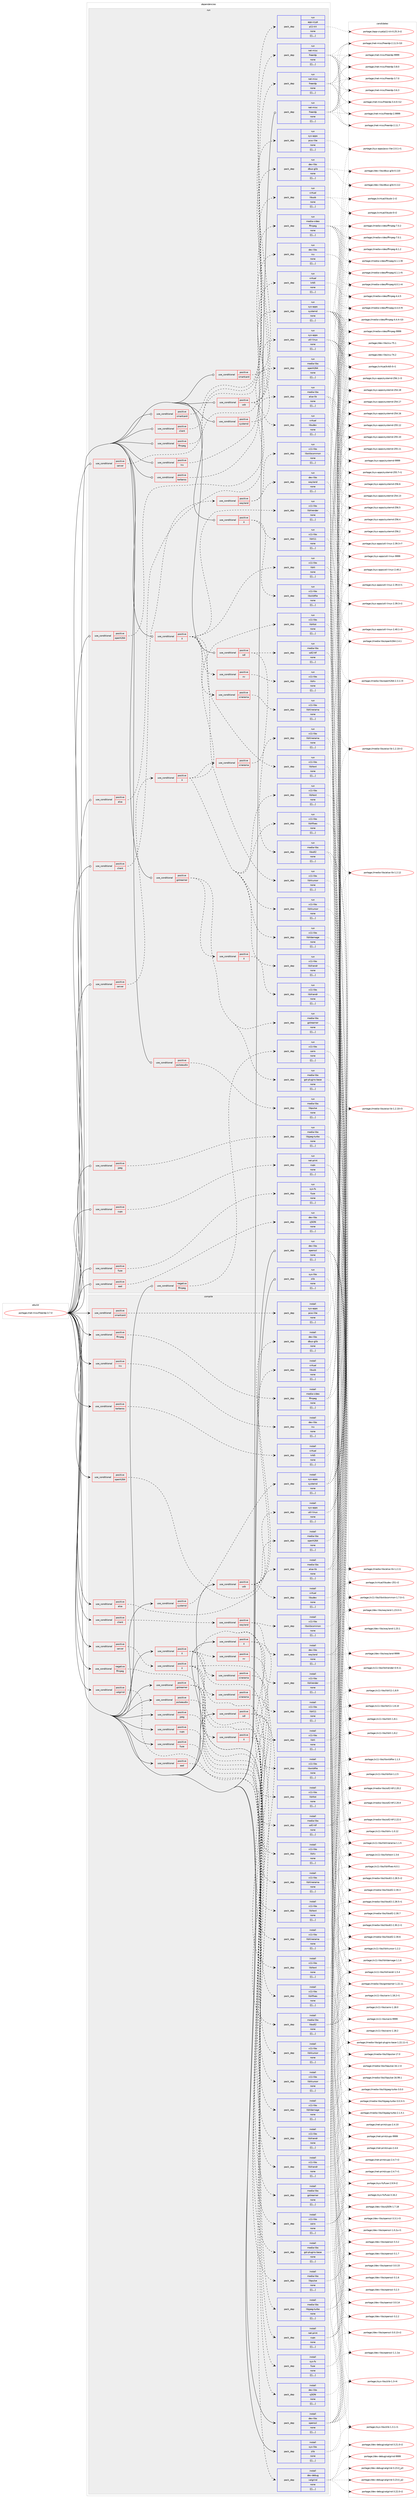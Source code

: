 digraph prolog {

# *************
# Graph options
# *************

newrank=true;
concentrate=true;
compound=true;
graph [rankdir=LR,fontname=Helvetica,fontsize=10,ranksep=1.5];#, ranksep=2.5, nodesep=0.2];
edge  [arrowhead=vee];
node  [fontname=Helvetica,fontsize=10];

# **********
# The ebuild
# **********

subgraph cluster_leftcol {
color=gray;
label=<<i>ebuild</i>>;
id [label="portage://net-misc/freerdp-3.7.0", color=red, width=4, href="../net-misc/freerdp-3.7.0.svg"];
}

# ****************
# The dependencies
# ****************

subgraph cluster_midcol {
color=gray;
label=<<i>dependencies</i>>;
subgraph cluster_compile {
fillcolor="#eeeeee";
style=filled;
label=<<i>compile</i>>;
subgraph cond100699 {
dependency379442 [label=<<TABLE BORDER="0" CELLBORDER="1" CELLSPACING="0" CELLPADDING="4"><TR><TD ROWSPAN="3" CELLPADDING="10">use_conditional</TD></TR><TR><TD>negative</TD></TR><TR><TD>ffmpeg</TD></TR></TABLE>>, shape=none, color=red];
subgraph pack276041 {
dependency379443 [label=<<TABLE BORDER="0" CELLBORDER="1" CELLSPACING="0" CELLPADDING="4" WIDTH="220"><TR><TD ROWSPAN="6" CELLPADDING="30">pack_dep</TD></TR><TR><TD WIDTH="110">install</TD></TR><TR><TD>x11-libs</TD></TR><TR><TD>cairo</TD></TR><TR><TD>none</TD></TR><TR><TD>[[],,,,]</TD></TR></TABLE>>, shape=none, color=blue];
}
dependency379442:e -> dependency379443:w [weight=20,style="dashed",arrowhead="vee"];
}
id:e -> dependency379442:w [weight=20,style="solid",arrowhead="vee"];
subgraph cond100700 {
dependency379444 [label=<<TABLE BORDER="0" CELLBORDER="1" CELLSPACING="0" CELLPADDING="4"><TR><TD ROWSPAN="3" CELLPADDING="10">use_conditional</TD></TR><TR><TD>positive</TD></TR><TR><TD>X</TD></TR></TABLE>>, shape=none, color=red];
subgraph pack276042 {
dependency379445 [label=<<TABLE BORDER="0" CELLBORDER="1" CELLSPACING="0" CELLPADDING="4" WIDTH="220"><TR><TD ROWSPAN="6" CELLPADDING="30">pack_dep</TD></TR><TR><TD WIDTH="110">install</TD></TR><TR><TD>x11-libs</TD></TR><TR><TD>libX11</TD></TR><TR><TD>none</TD></TR><TR><TD>[[],,,,]</TD></TR></TABLE>>, shape=none, color=blue];
}
dependency379444:e -> dependency379445:w [weight=20,style="dashed",arrowhead="vee"];
subgraph pack276043 {
dependency379446 [label=<<TABLE BORDER="0" CELLBORDER="1" CELLSPACING="0" CELLPADDING="4" WIDTH="220"><TR><TD ROWSPAN="6" CELLPADDING="30">pack_dep</TD></TR><TR><TD WIDTH="110">install</TD></TR><TR><TD>x11-libs</TD></TR><TR><TD>libxkbfile</TD></TR><TR><TD>none</TD></TR><TR><TD>[[],,,,]</TD></TR></TABLE>>, shape=none, color=blue];
}
dependency379444:e -> dependency379446:w [weight=20,style="dashed",arrowhead="vee"];
}
id:e -> dependency379444:w [weight=20,style="solid",arrowhead="vee"];
subgraph cond100701 {
dependency379447 [label=<<TABLE BORDER="0" CELLBORDER="1" CELLSPACING="0" CELLPADDING="4"><TR><TD ROWSPAN="3" CELLPADDING="10">use_conditional</TD></TR><TR><TD>positive</TD></TR><TR><TD>X</TD></TR></TABLE>>, shape=none, color=red];
subgraph pack276044 {
dependency379448 [label=<<TABLE BORDER="0" CELLBORDER="1" CELLSPACING="0" CELLPADDING="4" WIDTH="220"><TR><TD ROWSPAN="6" CELLPADDING="30">pack_dep</TD></TR><TR><TD WIDTH="110">install</TD></TR><TR><TD>x11-libs</TD></TR><TR><TD>libXcursor</TD></TR><TR><TD>none</TD></TR><TR><TD>[[],,,,]</TD></TR></TABLE>>, shape=none, color=blue];
}
dependency379447:e -> dependency379448:w [weight=20,style="dashed",arrowhead="vee"];
subgraph pack276045 {
dependency379449 [label=<<TABLE BORDER="0" CELLBORDER="1" CELLSPACING="0" CELLPADDING="4" WIDTH="220"><TR><TD ROWSPAN="6" CELLPADDING="30">pack_dep</TD></TR><TR><TD WIDTH="110">install</TD></TR><TR><TD>x11-libs</TD></TR><TR><TD>libXext</TD></TR><TR><TD>none</TD></TR><TR><TD>[[],,,,]</TD></TR></TABLE>>, shape=none, color=blue];
}
dependency379447:e -> dependency379449:w [weight=20,style="dashed",arrowhead="vee"];
subgraph pack276046 {
dependency379450 [label=<<TABLE BORDER="0" CELLBORDER="1" CELLSPACING="0" CELLPADDING="4" WIDTH="220"><TR><TD ROWSPAN="6" CELLPADDING="30">pack_dep</TD></TR><TR><TD WIDTH="110">install</TD></TR><TR><TD>x11-libs</TD></TR><TR><TD>libXi</TD></TR><TR><TD>none</TD></TR><TR><TD>[[],,,,]</TD></TR></TABLE>>, shape=none, color=blue];
}
dependency379447:e -> dependency379450:w [weight=20,style="dashed",arrowhead="vee"];
subgraph pack276047 {
dependency379451 [label=<<TABLE BORDER="0" CELLBORDER="1" CELLSPACING="0" CELLPADDING="4" WIDTH="220"><TR><TD ROWSPAN="6" CELLPADDING="30">pack_dep</TD></TR><TR><TD WIDTH="110">install</TD></TR><TR><TD>x11-libs</TD></TR><TR><TD>libXrender</TD></TR><TR><TD>none</TD></TR><TR><TD>[[],,,,]</TD></TR></TABLE>>, shape=none, color=blue];
}
dependency379447:e -> dependency379451:w [weight=20,style="dashed",arrowhead="vee"];
subgraph cond100702 {
dependency379452 [label=<<TABLE BORDER="0" CELLBORDER="1" CELLSPACING="0" CELLPADDING="4"><TR><TD ROWSPAN="3" CELLPADDING="10">use_conditional</TD></TR><TR><TD>positive</TD></TR><TR><TD>xinerama</TD></TR></TABLE>>, shape=none, color=red];
subgraph pack276048 {
dependency379453 [label=<<TABLE BORDER="0" CELLBORDER="1" CELLSPACING="0" CELLPADDING="4" WIDTH="220"><TR><TD ROWSPAN="6" CELLPADDING="30">pack_dep</TD></TR><TR><TD WIDTH="110">install</TD></TR><TR><TD>x11-libs</TD></TR><TR><TD>libXinerama</TD></TR><TR><TD>none</TD></TR><TR><TD>[[],,,,]</TD></TR></TABLE>>, shape=none, color=blue];
}
dependency379452:e -> dependency379453:w [weight=20,style="dashed",arrowhead="vee"];
}
dependency379447:e -> dependency379452:w [weight=20,style="dashed",arrowhead="vee"];
subgraph cond100703 {
dependency379454 [label=<<TABLE BORDER="0" CELLBORDER="1" CELLSPACING="0" CELLPADDING="4"><TR><TD ROWSPAN="3" CELLPADDING="10">use_conditional</TD></TR><TR><TD>positive</TD></TR><TR><TD>xv</TD></TR></TABLE>>, shape=none, color=red];
subgraph pack276049 {
dependency379455 [label=<<TABLE BORDER="0" CELLBORDER="1" CELLSPACING="0" CELLPADDING="4" WIDTH="220"><TR><TD ROWSPAN="6" CELLPADDING="30">pack_dep</TD></TR><TR><TD WIDTH="110">install</TD></TR><TR><TD>x11-libs</TD></TR><TR><TD>libXv</TD></TR><TR><TD>none</TD></TR><TR><TD>[[],,,,]</TD></TR></TABLE>>, shape=none, color=blue];
}
dependency379454:e -> dependency379455:w [weight=20,style="dashed",arrowhead="vee"];
}
dependency379447:e -> dependency379454:w [weight=20,style="dashed",arrowhead="vee"];
}
id:e -> dependency379447:w [weight=20,style="solid",arrowhead="vee"];
subgraph cond100704 {
dependency379456 [label=<<TABLE BORDER="0" CELLBORDER="1" CELLSPACING="0" CELLPADDING="4"><TR><TD ROWSPAN="3" CELLPADDING="10">use_conditional</TD></TR><TR><TD>positive</TD></TR><TR><TD>aad</TD></TR></TABLE>>, shape=none, color=red];
subgraph pack276050 {
dependency379457 [label=<<TABLE BORDER="0" CELLBORDER="1" CELLSPACING="0" CELLPADDING="4" WIDTH="220"><TR><TD ROWSPAN="6" CELLPADDING="30">pack_dep</TD></TR><TR><TD WIDTH="110">install</TD></TR><TR><TD>dev-libs</TD></TR><TR><TD>cJSON</TD></TR><TR><TD>none</TD></TR><TR><TD>[[],,,,]</TD></TR></TABLE>>, shape=none, color=blue];
}
dependency379456:e -> dependency379457:w [weight=20,style="dashed",arrowhead="vee"];
}
id:e -> dependency379456:w [weight=20,style="solid",arrowhead="vee"];
subgraph cond100705 {
dependency379458 [label=<<TABLE BORDER="0" CELLBORDER="1" CELLSPACING="0" CELLPADDING="4"><TR><TD ROWSPAN="3" CELLPADDING="10">use_conditional</TD></TR><TR><TD>positive</TD></TR><TR><TD>alsa</TD></TR></TABLE>>, shape=none, color=red];
subgraph pack276051 {
dependency379459 [label=<<TABLE BORDER="0" CELLBORDER="1" CELLSPACING="0" CELLPADDING="4" WIDTH="220"><TR><TD ROWSPAN="6" CELLPADDING="30">pack_dep</TD></TR><TR><TD WIDTH="110">install</TD></TR><TR><TD>media-libs</TD></TR><TR><TD>alsa-lib</TD></TR><TR><TD>none</TD></TR><TR><TD>[[],,,,]</TD></TR></TABLE>>, shape=none, color=blue];
}
dependency379458:e -> dependency379459:w [weight=20,style="dashed",arrowhead="vee"];
}
id:e -> dependency379458:w [weight=20,style="solid",arrowhead="vee"];
subgraph cond100706 {
dependency379460 [label=<<TABLE BORDER="0" CELLBORDER="1" CELLSPACING="0" CELLPADDING="4"><TR><TD ROWSPAN="3" CELLPADDING="10">use_conditional</TD></TR><TR><TD>positive</TD></TR><TR><TD>client</TD></TR></TABLE>>, shape=none, color=red];
subgraph cond100707 {
dependency379461 [label=<<TABLE BORDER="0" CELLBORDER="1" CELLSPACING="0" CELLPADDING="4"><TR><TD ROWSPAN="3" CELLPADDING="10">use_conditional</TD></TR><TR><TD>positive</TD></TR><TR><TD>wayland</TD></TR></TABLE>>, shape=none, color=red];
subgraph pack276052 {
dependency379462 [label=<<TABLE BORDER="0" CELLBORDER="1" CELLSPACING="0" CELLPADDING="4" WIDTH="220"><TR><TD ROWSPAN="6" CELLPADDING="30">pack_dep</TD></TR><TR><TD WIDTH="110">install</TD></TR><TR><TD>dev-libs</TD></TR><TR><TD>wayland</TD></TR><TR><TD>none</TD></TR><TR><TD>[[],,,,]</TD></TR></TABLE>>, shape=none, color=blue];
}
dependency379461:e -> dependency379462:w [weight=20,style="dashed",arrowhead="vee"];
subgraph pack276053 {
dependency379463 [label=<<TABLE BORDER="0" CELLBORDER="1" CELLSPACING="0" CELLPADDING="4" WIDTH="220"><TR><TD ROWSPAN="6" CELLPADDING="30">pack_dep</TD></TR><TR><TD WIDTH="110">install</TD></TR><TR><TD>x11-libs</TD></TR><TR><TD>libxkbcommon</TD></TR><TR><TD>none</TD></TR><TR><TD>[[],,,,]</TD></TR></TABLE>>, shape=none, color=blue];
}
dependency379461:e -> dependency379463:w [weight=20,style="dashed",arrowhead="vee"];
}
dependency379460:e -> dependency379461:w [weight=20,style="dashed",arrowhead="vee"];
}
id:e -> dependency379460:w [weight=20,style="solid",arrowhead="vee"];
subgraph cond100708 {
dependency379464 [label=<<TABLE BORDER="0" CELLBORDER="1" CELLSPACING="0" CELLPADDING="4"><TR><TD ROWSPAN="3" CELLPADDING="10">use_conditional</TD></TR><TR><TD>positive</TD></TR><TR><TD>cups</TD></TR></TABLE>>, shape=none, color=red];
subgraph pack276054 {
dependency379465 [label=<<TABLE BORDER="0" CELLBORDER="1" CELLSPACING="0" CELLPADDING="4" WIDTH="220"><TR><TD ROWSPAN="6" CELLPADDING="30">pack_dep</TD></TR><TR><TD WIDTH="110">install</TD></TR><TR><TD>net-print</TD></TR><TR><TD>cups</TD></TR><TR><TD>none</TD></TR><TR><TD>[[],,,,]</TD></TR></TABLE>>, shape=none, color=blue];
}
dependency379464:e -> dependency379465:w [weight=20,style="dashed",arrowhead="vee"];
}
id:e -> dependency379464:w [weight=20,style="solid",arrowhead="vee"];
subgraph cond100709 {
dependency379466 [label=<<TABLE BORDER="0" CELLBORDER="1" CELLSPACING="0" CELLPADDING="4"><TR><TD ROWSPAN="3" CELLPADDING="10">use_conditional</TD></TR><TR><TD>positive</TD></TR><TR><TD>ffmpeg</TD></TR></TABLE>>, shape=none, color=red];
subgraph pack276055 {
dependency379467 [label=<<TABLE BORDER="0" CELLBORDER="1" CELLSPACING="0" CELLPADDING="4" WIDTH="220"><TR><TD ROWSPAN="6" CELLPADDING="30">pack_dep</TD></TR><TR><TD WIDTH="110">install</TD></TR><TR><TD>media-video</TD></TR><TR><TD>ffmpeg</TD></TR><TR><TD>none</TD></TR><TR><TD>[[],,,,]</TD></TR></TABLE>>, shape=none, color=blue];
}
dependency379466:e -> dependency379467:w [weight=20,style="dashed",arrowhead="vee"];
}
id:e -> dependency379466:w [weight=20,style="solid",arrowhead="vee"];
subgraph cond100710 {
dependency379468 [label=<<TABLE BORDER="0" CELLBORDER="1" CELLSPACING="0" CELLPADDING="4"><TR><TD ROWSPAN="3" CELLPADDING="10">use_conditional</TD></TR><TR><TD>positive</TD></TR><TR><TD>fuse</TD></TR></TABLE>>, shape=none, color=red];
subgraph pack276056 {
dependency379469 [label=<<TABLE BORDER="0" CELLBORDER="1" CELLSPACING="0" CELLPADDING="4" WIDTH="220"><TR><TD ROWSPAN="6" CELLPADDING="30">pack_dep</TD></TR><TR><TD WIDTH="110">install</TD></TR><TR><TD>sys-fs</TD></TR><TR><TD>fuse</TD></TR><TR><TD>none</TD></TR><TR><TD>[[],,,,]</TD></TR></TABLE>>, shape=none, color=blue];
}
dependency379468:e -> dependency379469:w [weight=20,style="dashed",arrowhead="vee"];
}
id:e -> dependency379468:w [weight=20,style="solid",arrowhead="vee"];
subgraph cond100711 {
dependency379470 [label=<<TABLE BORDER="0" CELLBORDER="1" CELLSPACING="0" CELLPADDING="4"><TR><TD ROWSPAN="3" CELLPADDING="10">use_conditional</TD></TR><TR><TD>positive</TD></TR><TR><TD>gstreamer</TD></TR></TABLE>>, shape=none, color=red];
subgraph pack276057 {
dependency379471 [label=<<TABLE BORDER="0" CELLBORDER="1" CELLSPACING="0" CELLPADDING="4" WIDTH="220"><TR><TD ROWSPAN="6" CELLPADDING="30">pack_dep</TD></TR><TR><TD WIDTH="110">install</TD></TR><TR><TD>media-libs</TD></TR><TR><TD>gstreamer</TD></TR><TR><TD>none</TD></TR><TR><TD>[[],,,,]</TD></TR></TABLE>>, shape=none, color=blue];
}
dependency379470:e -> dependency379471:w [weight=20,style="dashed",arrowhead="vee"];
subgraph pack276058 {
dependency379472 [label=<<TABLE BORDER="0" CELLBORDER="1" CELLSPACING="0" CELLPADDING="4" WIDTH="220"><TR><TD ROWSPAN="6" CELLPADDING="30">pack_dep</TD></TR><TR><TD WIDTH="110">install</TD></TR><TR><TD>media-libs</TD></TR><TR><TD>gst-plugins-base</TD></TR><TR><TD>none</TD></TR><TR><TD>[[],,,,]</TD></TR></TABLE>>, shape=none, color=blue];
}
dependency379470:e -> dependency379472:w [weight=20,style="dashed",arrowhead="vee"];
subgraph cond100712 {
dependency379473 [label=<<TABLE BORDER="0" CELLBORDER="1" CELLSPACING="0" CELLPADDING="4"><TR><TD ROWSPAN="3" CELLPADDING="10">use_conditional</TD></TR><TR><TD>positive</TD></TR><TR><TD>X</TD></TR></TABLE>>, shape=none, color=red];
subgraph pack276059 {
dependency379474 [label=<<TABLE BORDER="0" CELLBORDER="1" CELLSPACING="0" CELLPADDING="4" WIDTH="220"><TR><TD ROWSPAN="6" CELLPADDING="30">pack_dep</TD></TR><TR><TD WIDTH="110">install</TD></TR><TR><TD>x11-libs</TD></TR><TR><TD>libXrandr</TD></TR><TR><TD>none</TD></TR><TR><TD>[[],,,,]</TD></TR></TABLE>>, shape=none, color=blue];
}
dependency379473:e -> dependency379474:w [weight=20,style="dashed",arrowhead="vee"];
}
dependency379470:e -> dependency379473:w [weight=20,style="dashed",arrowhead="vee"];
}
id:e -> dependency379470:w [weight=20,style="solid",arrowhead="vee"];
subgraph cond100713 {
dependency379475 [label=<<TABLE BORDER="0" CELLBORDER="1" CELLSPACING="0" CELLPADDING="4"><TR><TD ROWSPAN="3" CELLPADDING="10">use_conditional</TD></TR><TR><TD>positive</TD></TR><TR><TD>icu</TD></TR></TABLE>>, shape=none, color=red];
subgraph pack276060 {
dependency379476 [label=<<TABLE BORDER="0" CELLBORDER="1" CELLSPACING="0" CELLPADDING="4" WIDTH="220"><TR><TD ROWSPAN="6" CELLPADDING="30">pack_dep</TD></TR><TR><TD WIDTH="110">install</TD></TR><TR><TD>dev-libs</TD></TR><TR><TD>icu</TD></TR><TR><TD>none</TD></TR><TR><TD>[[],,,,]</TD></TR></TABLE>>, shape=none, color=blue];
}
dependency379475:e -> dependency379476:w [weight=20,style="dashed",arrowhead="vee"];
}
id:e -> dependency379475:w [weight=20,style="solid",arrowhead="vee"];
subgraph cond100714 {
dependency379477 [label=<<TABLE BORDER="0" CELLBORDER="1" CELLSPACING="0" CELLPADDING="4"><TR><TD ROWSPAN="3" CELLPADDING="10">use_conditional</TD></TR><TR><TD>positive</TD></TR><TR><TD>jpeg</TD></TR></TABLE>>, shape=none, color=red];
subgraph pack276061 {
dependency379478 [label=<<TABLE BORDER="0" CELLBORDER="1" CELLSPACING="0" CELLPADDING="4" WIDTH="220"><TR><TD ROWSPAN="6" CELLPADDING="30">pack_dep</TD></TR><TR><TD WIDTH="110">install</TD></TR><TR><TD>media-libs</TD></TR><TR><TD>libjpeg-turbo</TD></TR><TR><TD>none</TD></TR><TR><TD>[[],,,,]</TD></TR></TABLE>>, shape=none, color=blue];
}
dependency379477:e -> dependency379478:w [weight=20,style="dashed",arrowhead="vee"];
}
id:e -> dependency379477:w [weight=20,style="solid",arrowhead="vee"];
subgraph cond100715 {
dependency379479 [label=<<TABLE BORDER="0" CELLBORDER="1" CELLSPACING="0" CELLPADDING="4"><TR><TD ROWSPAN="3" CELLPADDING="10">use_conditional</TD></TR><TR><TD>positive</TD></TR><TR><TD>kerberos</TD></TR></TABLE>>, shape=none, color=red];
subgraph pack276062 {
dependency379480 [label=<<TABLE BORDER="0" CELLBORDER="1" CELLSPACING="0" CELLPADDING="4" WIDTH="220"><TR><TD ROWSPAN="6" CELLPADDING="30">pack_dep</TD></TR><TR><TD WIDTH="110">install</TD></TR><TR><TD>virtual</TD></TR><TR><TD>krb5</TD></TR><TR><TD>none</TD></TR><TR><TD>[[],,,,]</TD></TR></TABLE>>, shape=none, color=blue];
}
dependency379479:e -> dependency379480:w [weight=20,style="dashed",arrowhead="vee"];
}
id:e -> dependency379479:w [weight=20,style="solid",arrowhead="vee"];
subgraph cond100716 {
dependency379481 [label=<<TABLE BORDER="0" CELLBORDER="1" CELLSPACING="0" CELLPADDING="4"><TR><TD ROWSPAN="3" CELLPADDING="10">use_conditional</TD></TR><TR><TD>positive</TD></TR><TR><TD>openh264</TD></TR></TABLE>>, shape=none, color=red];
subgraph pack276063 {
dependency379482 [label=<<TABLE BORDER="0" CELLBORDER="1" CELLSPACING="0" CELLPADDING="4" WIDTH="220"><TR><TD ROWSPAN="6" CELLPADDING="30">pack_dep</TD></TR><TR><TD WIDTH="110">install</TD></TR><TR><TD>media-libs</TD></TR><TR><TD>openh264</TD></TR><TR><TD>none</TD></TR><TR><TD>[[],,,,]</TD></TR></TABLE>>, shape=none, color=blue];
}
dependency379481:e -> dependency379482:w [weight=20,style="dashed",arrowhead="vee"];
}
id:e -> dependency379481:w [weight=20,style="solid",arrowhead="vee"];
subgraph cond100717 {
dependency379483 [label=<<TABLE BORDER="0" CELLBORDER="1" CELLSPACING="0" CELLPADDING="4"><TR><TD ROWSPAN="3" CELLPADDING="10">use_conditional</TD></TR><TR><TD>positive</TD></TR><TR><TD>pulseaudio</TD></TR></TABLE>>, shape=none, color=red];
subgraph pack276064 {
dependency379484 [label=<<TABLE BORDER="0" CELLBORDER="1" CELLSPACING="0" CELLPADDING="4" WIDTH="220"><TR><TD ROWSPAN="6" CELLPADDING="30">pack_dep</TD></TR><TR><TD WIDTH="110">install</TD></TR><TR><TD>media-libs</TD></TR><TR><TD>libpulse</TD></TR><TR><TD>none</TD></TR><TR><TD>[[],,,,]</TD></TR></TABLE>>, shape=none, color=blue];
}
dependency379483:e -> dependency379484:w [weight=20,style="dashed",arrowhead="vee"];
}
id:e -> dependency379483:w [weight=20,style="solid",arrowhead="vee"];
subgraph cond100718 {
dependency379485 [label=<<TABLE BORDER="0" CELLBORDER="1" CELLSPACING="0" CELLPADDING="4"><TR><TD ROWSPAN="3" CELLPADDING="10">use_conditional</TD></TR><TR><TD>positive</TD></TR><TR><TD>sdl</TD></TR></TABLE>>, shape=none, color=red];
subgraph pack276065 {
dependency379486 [label=<<TABLE BORDER="0" CELLBORDER="1" CELLSPACING="0" CELLPADDING="4" WIDTH="220"><TR><TD ROWSPAN="6" CELLPADDING="30">pack_dep</TD></TR><TR><TD WIDTH="110">install</TD></TR><TR><TD>media-libs</TD></TR><TR><TD>libsdl2</TD></TR><TR><TD>none</TD></TR><TR><TD>[[],,,,]</TD></TR></TABLE>>, shape=none, color=blue];
}
dependency379485:e -> dependency379486:w [weight=20,style="dashed",arrowhead="vee"];
subgraph pack276066 {
dependency379487 [label=<<TABLE BORDER="0" CELLBORDER="1" CELLSPACING="0" CELLPADDING="4" WIDTH="220"><TR><TD ROWSPAN="6" CELLPADDING="30">pack_dep</TD></TR><TR><TD WIDTH="110">install</TD></TR><TR><TD>media-libs</TD></TR><TR><TD>sdl2-ttf</TD></TR><TR><TD>none</TD></TR><TR><TD>[[],,,,]</TD></TR></TABLE>>, shape=none, color=blue];
}
dependency379485:e -> dependency379487:w [weight=20,style="dashed",arrowhead="vee"];
}
id:e -> dependency379485:w [weight=20,style="solid",arrowhead="vee"];
subgraph cond100719 {
dependency379488 [label=<<TABLE BORDER="0" CELLBORDER="1" CELLSPACING="0" CELLPADDING="4"><TR><TD ROWSPAN="3" CELLPADDING="10">use_conditional</TD></TR><TR><TD>positive</TD></TR><TR><TD>server</TD></TR></TABLE>>, shape=none, color=red];
subgraph cond100720 {
dependency379489 [label=<<TABLE BORDER="0" CELLBORDER="1" CELLSPACING="0" CELLPADDING="4"><TR><TD ROWSPAN="3" CELLPADDING="10">use_conditional</TD></TR><TR><TD>positive</TD></TR><TR><TD>X</TD></TR></TABLE>>, shape=none, color=red];
subgraph pack276067 {
dependency379490 [label=<<TABLE BORDER="0" CELLBORDER="1" CELLSPACING="0" CELLPADDING="4" WIDTH="220"><TR><TD ROWSPAN="6" CELLPADDING="30">pack_dep</TD></TR><TR><TD WIDTH="110">install</TD></TR><TR><TD>x11-libs</TD></TR><TR><TD>libXcursor</TD></TR><TR><TD>none</TD></TR><TR><TD>[[],,,,]</TD></TR></TABLE>>, shape=none, color=blue];
}
dependency379489:e -> dependency379490:w [weight=20,style="dashed",arrowhead="vee"];
subgraph pack276068 {
dependency379491 [label=<<TABLE BORDER="0" CELLBORDER="1" CELLSPACING="0" CELLPADDING="4" WIDTH="220"><TR><TD ROWSPAN="6" CELLPADDING="30">pack_dep</TD></TR><TR><TD WIDTH="110">install</TD></TR><TR><TD>x11-libs</TD></TR><TR><TD>libXdamage</TD></TR><TR><TD>none</TD></TR><TR><TD>[[],,,,]</TD></TR></TABLE>>, shape=none, color=blue];
}
dependency379489:e -> dependency379491:w [weight=20,style="dashed",arrowhead="vee"];
subgraph pack276069 {
dependency379492 [label=<<TABLE BORDER="0" CELLBORDER="1" CELLSPACING="0" CELLPADDING="4" WIDTH="220"><TR><TD ROWSPAN="6" CELLPADDING="30">pack_dep</TD></TR><TR><TD WIDTH="110">install</TD></TR><TR><TD>x11-libs</TD></TR><TR><TD>libXext</TD></TR><TR><TD>none</TD></TR><TR><TD>[[],,,,]</TD></TR></TABLE>>, shape=none, color=blue];
}
dependency379489:e -> dependency379492:w [weight=20,style="dashed",arrowhead="vee"];
subgraph pack276070 {
dependency379493 [label=<<TABLE BORDER="0" CELLBORDER="1" CELLSPACING="0" CELLPADDING="4" WIDTH="220"><TR><TD ROWSPAN="6" CELLPADDING="30">pack_dep</TD></TR><TR><TD WIDTH="110">install</TD></TR><TR><TD>x11-libs</TD></TR><TR><TD>libXfixes</TD></TR><TR><TD>none</TD></TR><TR><TD>[[],,,,]</TD></TR></TABLE>>, shape=none, color=blue];
}
dependency379489:e -> dependency379493:w [weight=20,style="dashed",arrowhead="vee"];
subgraph pack276071 {
dependency379494 [label=<<TABLE BORDER="0" CELLBORDER="1" CELLSPACING="0" CELLPADDING="4" WIDTH="220"><TR><TD ROWSPAN="6" CELLPADDING="30">pack_dep</TD></TR><TR><TD WIDTH="110">install</TD></TR><TR><TD>x11-libs</TD></TR><TR><TD>libXrandr</TD></TR><TR><TD>none</TD></TR><TR><TD>[[],,,,]</TD></TR></TABLE>>, shape=none, color=blue];
}
dependency379489:e -> dependency379494:w [weight=20,style="dashed",arrowhead="vee"];
subgraph pack276072 {
dependency379495 [label=<<TABLE BORDER="0" CELLBORDER="1" CELLSPACING="0" CELLPADDING="4" WIDTH="220"><TR><TD ROWSPAN="6" CELLPADDING="30">pack_dep</TD></TR><TR><TD WIDTH="110">install</TD></TR><TR><TD>x11-libs</TD></TR><TR><TD>libXtst</TD></TR><TR><TD>none</TD></TR><TR><TD>[[],,,,]</TD></TR></TABLE>>, shape=none, color=blue];
}
dependency379489:e -> dependency379495:w [weight=20,style="dashed",arrowhead="vee"];
subgraph cond100721 {
dependency379496 [label=<<TABLE BORDER="0" CELLBORDER="1" CELLSPACING="0" CELLPADDING="4"><TR><TD ROWSPAN="3" CELLPADDING="10">use_conditional</TD></TR><TR><TD>positive</TD></TR><TR><TD>xinerama</TD></TR></TABLE>>, shape=none, color=red];
subgraph pack276073 {
dependency379497 [label=<<TABLE BORDER="0" CELLBORDER="1" CELLSPACING="0" CELLPADDING="4" WIDTH="220"><TR><TD ROWSPAN="6" CELLPADDING="30">pack_dep</TD></TR><TR><TD WIDTH="110">install</TD></TR><TR><TD>x11-libs</TD></TR><TR><TD>libXinerama</TD></TR><TR><TD>none</TD></TR><TR><TD>[[],,,,]</TD></TR></TABLE>>, shape=none, color=blue];
}
dependency379496:e -> dependency379497:w [weight=20,style="dashed",arrowhead="vee"];
}
dependency379489:e -> dependency379496:w [weight=20,style="dashed",arrowhead="vee"];
}
dependency379488:e -> dependency379489:w [weight=20,style="dashed",arrowhead="vee"];
}
id:e -> dependency379488:w [weight=20,style="solid",arrowhead="vee"];
subgraph cond100722 {
dependency379498 [label=<<TABLE BORDER="0" CELLBORDER="1" CELLSPACING="0" CELLPADDING="4"><TR><TD ROWSPAN="3" CELLPADDING="10">use_conditional</TD></TR><TR><TD>positive</TD></TR><TR><TD>smartcard</TD></TR></TABLE>>, shape=none, color=red];
subgraph pack276074 {
dependency379499 [label=<<TABLE BORDER="0" CELLBORDER="1" CELLSPACING="0" CELLPADDING="4" WIDTH="220"><TR><TD ROWSPAN="6" CELLPADDING="30">pack_dep</TD></TR><TR><TD WIDTH="110">install</TD></TR><TR><TD>sys-apps</TD></TR><TR><TD>pcsc-lite</TD></TR><TR><TD>none</TD></TR><TR><TD>[[],,,,]</TD></TR></TABLE>>, shape=none, color=blue];
}
dependency379498:e -> dependency379499:w [weight=20,style="dashed",arrowhead="vee"];
}
id:e -> dependency379498:w [weight=20,style="solid",arrowhead="vee"];
subgraph cond100723 {
dependency379500 [label=<<TABLE BORDER="0" CELLBORDER="1" CELLSPACING="0" CELLPADDING="4"><TR><TD ROWSPAN="3" CELLPADDING="10">use_conditional</TD></TR><TR><TD>positive</TD></TR><TR><TD>systemd</TD></TR></TABLE>>, shape=none, color=red];
subgraph pack276075 {
dependency379501 [label=<<TABLE BORDER="0" CELLBORDER="1" CELLSPACING="0" CELLPADDING="4" WIDTH="220"><TR><TD ROWSPAN="6" CELLPADDING="30">pack_dep</TD></TR><TR><TD WIDTH="110">install</TD></TR><TR><TD>sys-apps</TD></TR><TR><TD>systemd</TD></TR><TR><TD>none</TD></TR><TR><TD>[[],,,,]</TD></TR></TABLE>>, shape=none, color=blue];
}
dependency379500:e -> dependency379501:w [weight=20,style="dashed",arrowhead="vee"];
}
id:e -> dependency379500:w [weight=20,style="solid",arrowhead="vee"];
subgraph cond100724 {
dependency379502 [label=<<TABLE BORDER="0" CELLBORDER="1" CELLSPACING="0" CELLPADDING="4"><TR><TD ROWSPAN="3" CELLPADDING="10">use_conditional</TD></TR><TR><TD>positive</TD></TR><TR><TD>usb</TD></TR></TABLE>>, shape=none, color=red];
subgraph pack276076 {
dependency379503 [label=<<TABLE BORDER="0" CELLBORDER="1" CELLSPACING="0" CELLPADDING="4" WIDTH="220"><TR><TD ROWSPAN="6" CELLPADDING="30">pack_dep</TD></TR><TR><TD WIDTH="110">install</TD></TR><TR><TD>virtual</TD></TR><TR><TD>libudev</TD></TR><TR><TD>none</TD></TR><TR><TD>[[],,,,]</TD></TR></TABLE>>, shape=none, color=blue];
}
dependency379502:e -> dependency379503:w [weight=20,style="dashed",arrowhead="vee"];
subgraph pack276077 {
dependency379504 [label=<<TABLE BORDER="0" CELLBORDER="1" CELLSPACING="0" CELLPADDING="4" WIDTH="220"><TR><TD ROWSPAN="6" CELLPADDING="30">pack_dep</TD></TR><TR><TD WIDTH="110">install</TD></TR><TR><TD>sys-apps</TD></TR><TR><TD>util-linux</TD></TR><TR><TD>none</TD></TR><TR><TD>[[],,,,]</TD></TR></TABLE>>, shape=none, color=blue];
}
dependency379502:e -> dependency379504:w [weight=20,style="dashed",arrowhead="vee"];
subgraph pack276078 {
dependency379505 [label=<<TABLE BORDER="0" CELLBORDER="1" CELLSPACING="0" CELLPADDING="4" WIDTH="220"><TR><TD ROWSPAN="6" CELLPADDING="30">pack_dep</TD></TR><TR><TD WIDTH="110">install</TD></TR><TR><TD>dev-libs</TD></TR><TR><TD>dbus-glib</TD></TR><TR><TD>none</TD></TR><TR><TD>[[],,,,]</TD></TR></TABLE>>, shape=none, color=blue];
}
dependency379502:e -> dependency379505:w [weight=20,style="dashed",arrowhead="vee"];
subgraph pack276079 {
dependency379506 [label=<<TABLE BORDER="0" CELLBORDER="1" CELLSPACING="0" CELLPADDING="4" WIDTH="220"><TR><TD ROWSPAN="6" CELLPADDING="30">pack_dep</TD></TR><TR><TD WIDTH="110">install</TD></TR><TR><TD>virtual</TD></TR><TR><TD>libusb</TD></TR><TR><TD>none</TD></TR><TR><TD>[[],,,,]</TD></TR></TABLE>>, shape=none, color=blue];
}
dependency379502:e -> dependency379506:w [weight=20,style="dashed",arrowhead="vee"];
}
id:e -> dependency379502:w [weight=20,style="solid",arrowhead="vee"];
subgraph cond100725 {
dependency379507 [label=<<TABLE BORDER="0" CELLBORDER="1" CELLSPACING="0" CELLPADDING="4"><TR><TD ROWSPAN="3" CELLPADDING="10">use_conditional</TD></TR><TR><TD>positive</TD></TR><TR><TD>valgrind</TD></TR></TABLE>>, shape=none, color=red];
subgraph pack276080 {
dependency379508 [label=<<TABLE BORDER="0" CELLBORDER="1" CELLSPACING="0" CELLPADDING="4" WIDTH="220"><TR><TD ROWSPAN="6" CELLPADDING="30">pack_dep</TD></TR><TR><TD WIDTH="110">install</TD></TR><TR><TD>dev-debug</TD></TR><TR><TD>valgrind</TD></TR><TR><TD>none</TD></TR><TR><TD>[[],,,,]</TD></TR></TABLE>>, shape=none, color=blue];
}
dependency379507:e -> dependency379508:w [weight=20,style="dashed",arrowhead="vee"];
}
id:e -> dependency379507:w [weight=20,style="solid",arrowhead="vee"];
subgraph pack276081 {
dependency379509 [label=<<TABLE BORDER="0" CELLBORDER="1" CELLSPACING="0" CELLPADDING="4" WIDTH="220"><TR><TD ROWSPAN="6" CELLPADDING="30">pack_dep</TD></TR><TR><TD WIDTH="110">install</TD></TR><TR><TD>dev-libs</TD></TR><TR><TD>openssl</TD></TR><TR><TD>none</TD></TR><TR><TD>[[],,,,]</TD></TR></TABLE>>, shape=none, color=blue];
}
id:e -> dependency379509:w [weight=20,style="solid",arrowhead="vee"];
subgraph pack276082 {
dependency379510 [label=<<TABLE BORDER="0" CELLBORDER="1" CELLSPACING="0" CELLPADDING="4" WIDTH="220"><TR><TD ROWSPAN="6" CELLPADDING="30">pack_dep</TD></TR><TR><TD WIDTH="110">install</TD></TR><TR><TD>sys-libs</TD></TR><TR><TD>zlib</TD></TR><TR><TD>none</TD></TR><TR><TD>[[],,,,]</TD></TR></TABLE>>, shape=none, color=blue];
}
id:e -> dependency379510:w [weight=20,style="solid",arrowhead="vee"];
}
subgraph cluster_compileandrun {
fillcolor="#eeeeee";
style=filled;
label=<<i>compile and run</i>>;
}
subgraph cluster_run {
fillcolor="#eeeeee";
style=filled;
label=<<i>run</i>>;
subgraph cond100726 {
dependency379511 [label=<<TABLE BORDER="0" CELLBORDER="1" CELLSPACING="0" CELLPADDING="4"><TR><TD ROWSPAN="3" CELLPADDING="10">use_conditional</TD></TR><TR><TD>negative</TD></TR><TR><TD>ffmpeg</TD></TR></TABLE>>, shape=none, color=red];
subgraph pack276083 {
dependency379512 [label=<<TABLE BORDER="0" CELLBORDER="1" CELLSPACING="0" CELLPADDING="4" WIDTH="220"><TR><TD ROWSPAN="6" CELLPADDING="30">pack_dep</TD></TR><TR><TD WIDTH="110">run</TD></TR><TR><TD>x11-libs</TD></TR><TR><TD>cairo</TD></TR><TR><TD>none</TD></TR><TR><TD>[[],,,,]</TD></TR></TABLE>>, shape=none, color=blue];
}
dependency379511:e -> dependency379512:w [weight=20,style="dashed",arrowhead="vee"];
}
id:e -> dependency379511:w [weight=20,style="solid",arrowhead="odot"];
subgraph cond100727 {
dependency379513 [label=<<TABLE BORDER="0" CELLBORDER="1" CELLSPACING="0" CELLPADDING="4"><TR><TD ROWSPAN="3" CELLPADDING="10">use_conditional</TD></TR><TR><TD>positive</TD></TR><TR><TD>X</TD></TR></TABLE>>, shape=none, color=red];
subgraph pack276084 {
dependency379514 [label=<<TABLE BORDER="0" CELLBORDER="1" CELLSPACING="0" CELLPADDING="4" WIDTH="220"><TR><TD ROWSPAN="6" CELLPADDING="30">pack_dep</TD></TR><TR><TD WIDTH="110">run</TD></TR><TR><TD>x11-libs</TD></TR><TR><TD>libX11</TD></TR><TR><TD>none</TD></TR><TR><TD>[[],,,,]</TD></TR></TABLE>>, shape=none, color=blue];
}
dependency379513:e -> dependency379514:w [weight=20,style="dashed",arrowhead="vee"];
subgraph pack276085 {
dependency379515 [label=<<TABLE BORDER="0" CELLBORDER="1" CELLSPACING="0" CELLPADDING="4" WIDTH="220"><TR><TD ROWSPAN="6" CELLPADDING="30">pack_dep</TD></TR><TR><TD WIDTH="110">run</TD></TR><TR><TD>x11-libs</TD></TR><TR><TD>libxkbfile</TD></TR><TR><TD>none</TD></TR><TR><TD>[[],,,,]</TD></TR></TABLE>>, shape=none, color=blue];
}
dependency379513:e -> dependency379515:w [weight=20,style="dashed",arrowhead="vee"];
}
id:e -> dependency379513:w [weight=20,style="solid",arrowhead="odot"];
subgraph cond100728 {
dependency379516 [label=<<TABLE BORDER="0" CELLBORDER="1" CELLSPACING="0" CELLPADDING="4"><TR><TD ROWSPAN="3" CELLPADDING="10">use_conditional</TD></TR><TR><TD>positive</TD></TR><TR><TD>X</TD></TR></TABLE>>, shape=none, color=red];
subgraph pack276086 {
dependency379517 [label=<<TABLE BORDER="0" CELLBORDER="1" CELLSPACING="0" CELLPADDING="4" WIDTH="220"><TR><TD ROWSPAN="6" CELLPADDING="30">pack_dep</TD></TR><TR><TD WIDTH="110">run</TD></TR><TR><TD>x11-libs</TD></TR><TR><TD>libXcursor</TD></TR><TR><TD>none</TD></TR><TR><TD>[[],,,,]</TD></TR></TABLE>>, shape=none, color=blue];
}
dependency379516:e -> dependency379517:w [weight=20,style="dashed",arrowhead="vee"];
subgraph pack276087 {
dependency379518 [label=<<TABLE BORDER="0" CELLBORDER="1" CELLSPACING="0" CELLPADDING="4" WIDTH="220"><TR><TD ROWSPAN="6" CELLPADDING="30">pack_dep</TD></TR><TR><TD WIDTH="110">run</TD></TR><TR><TD>x11-libs</TD></TR><TR><TD>libXext</TD></TR><TR><TD>none</TD></TR><TR><TD>[[],,,,]</TD></TR></TABLE>>, shape=none, color=blue];
}
dependency379516:e -> dependency379518:w [weight=20,style="dashed",arrowhead="vee"];
subgraph pack276088 {
dependency379519 [label=<<TABLE BORDER="0" CELLBORDER="1" CELLSPACING="0" CELLPADDING="4" WIDTH="220"><TR><TD ROWSPAN="6" CELLPADDING="30">pack_dep</TD></TR><TR><TD WIDTH="110">run</TD></TR><TR><TD>x11-libs</TD></TR><TR><TD>libXi</TD></TR><TR><TD>none</TD></TR><TR><TD>[[],,,,]</TD></TR></TABLE>>, shape=none, color=blue];
}
dependency379516:e -> dependency379519:w [weight=20,style="dashed",arrowhead="vee"];
subgraph pack276089 {
dependency379520 [label=<<TABLE BORDER="0" CELLBORDER="1" CELLSPACING="0" CELLPADDING="4" WIDTH="220"><TR><TD ROWSPAN="6" CELLPADDING="30">pack_dep</TD></TR><TR><TD WIDTH="110">run</TD></TR><TR><TD>x11-libs</TD></TR><TR><TD>libXrender</TD></TR><TR><TD>none</TD></TR><TR><TD>[[],,,,]</TD></TR></TABLE>>, shape=none, color=blue];
}
dependency379516:e -> dependency379520:w [weight=20,style="dashed",arrowhead="vee"];
subgraph cond100729 {
dependency379521 [label=<<TABLE BORDER="0" CELLBORDER="1" CELLSPACING="0" CELLPADDING="4"><TR><TD ROWSPAN="3" CELLPADDING="10">use_conditional</TD></TR><TR><TD>positive</TD></TR><TR><TD>xinerama</TD></TR></TABLE>>, shape=none, color=red];
subgraph pack276090 {
dependency379522 [label=<<TABLE BORDER="0" CELLBORDER="1" CELLSPACING="0" CELLPADDING="4" WIDTH="220"><TR><TD ROWSPAN="6" CELLPADDING="30">pack_dep</TD></TR><TR><TD WIDTH="110">run</TD></TR><TR><TD>x11-libs</TD></TR><TR><TD>libXinerama</TD></TR><TR><TD>none</TD></TR><TR><TD>[[],,,,]</TD></TR></TABLE>>, shape=none, color=blue];
}
dependency379521:e -> dependency379522:w [weight=20,style="dashed",arrowhead="vee"];
}
dependency379516:e -> dependency379521:w [weight=20,style="dashed",arrowhead="vee"];
subgraph cond100730 {
dependency379523 [label=<<TABLE BORDER="0" CELLBORDER="1" CELLSPACING="0" CELLPADDING="4"><TR><TD ROWSPAN="3" CELLPADDING="10">use_conditional</TD></TR><TR><TD>positive</TD></TR><TR><TD>xv</TD></TR></TABLE>>, shape=none, color=red];
subgraph pack276091 {
dependency379524 [label=<<TABLE BORDER="0" CELLBORDER="1" CELLSPACING="0" CELLPADDING="4" WIDTH="220"><TR><TD ROWSPAN="6" CELLPADDING="30">pack_dep</TD></TR><TR><TD WIDTH="110">run</TD></TR><TR><TD>x11-libs</TD></TR><TR><TD>libXv</TD></TR><TR><TD>none</TD></TR><TR><TD>[[],,,,]</TD></TR></TABLE>>, shape=none, color=blue];
}
dependency379523:e -> dependency379524:w [weight=20,style="dashed",arrowhead="vee"];
}
dependency379516:e -> dependency379523:w [weight=20,style="dashed",arrowhead="vee"];
}
id:e -> dependency379516:w [weight=20,style="solid",arrowhead="odot"];
subgraph cond100731 {
dependency379525 [label=<<TABLE BORDER="0" CELLBORDER="1" CELLSPACING="0" CELLPADDING="4"><TR><TD ROWSPAN="3" CELLPADDING="10">use_conditional</TD></TR><TR><TD>positive</TD></TR><TR><TD>aad</TD></TR></TABLE>>, shape=none, color=red];
subgraph pack276092 {
dependency379526 [label=<<TABLE BORDER="0" CELLBORDER="1" CELLSPACING="0" CELLPADDING="4" WIDTH="220"><TR><TD ROWSPAN="6" CELLPADDING="30">pack_dep</TD></TR><TR><TD WIDTH="110">run</TD></TR><TR><TD>dev-libs</TD></TR><TR><TD>cJSON</TD></TR><TR><TD>none</TD></TR><TR><TD>[[],,,,]</TD></TR></TABLE>>, shape=none, color=blue];
}
dependency379525:e -> dependency379526:w [weight=20,style="dashed",arrowhead="vee"];
}
id:e -> dependency379525:w [weight=20,style="solid",arrowhead="odot"];
subgraph cond100732 {
dependency379527 [label=<<TABLE BORDER="0" CELLBORDER="1" CELLSPACING="0" CELLPADDING="4"><TR><TD ROWSPAN="3" CELLPADDING="10">use_conditional</TD></TR><TR><TD>positive</TD></TR><TR><TD>alsa</TD></TR></TABLE>>, shape=none, color=red];
subgraph pack276093 {
dependency379528 [label=<<TABLE BORDER="0" CELLBORDER="1" CELLSPACING="0" CELLPADDING="4" WIDTH="220"><TR><TD ROWSPAN="6" CELLPADDING="30">pack_dep</TD></TR><TR><TD WIDTH="110">run</TD></TR><TR><TD>media-libs</TD></TR><TR><TD>alsa-lib</TD></TR><TR><TD>none</TD></TR><TR><TD>[[],,,,]</TD></TR></TABLE>>, shape=none, color=blue];
}
dependency379527:e -> dependency379528:w [weight=20,style="dashed",arrowhead="vee"];
}
id:e -> dependency379527:w [weight=20,style="solid",arrowhead="odot"];
subgraph cond100733 {
dependency379529 [label=<<TABLE BORDER="0" CELLBORDER="1" CELLSPACING="0" CELLPADDING="4"><TR><TD ROWSPAN="3" CELLPADDING="10">use_conditional</TD></TR><TR><TD>positive</TD></TR><TR><TD>client</TD></TR></TABLE>>, shape=none, color=red];
subgraph cond100734 {
dependency379530 [label=<<TABLE BORDER="0" CELLBORDER="1" CELLSPACING="0" CELLPADDING="4"><TR><TD ROWSPAN="3" CELLPADDING="10">use_conditional</TD></TR><TR><TD>positive</TD></TR><TR><TD>wayland</TD></TR></TABLE>>, shape=none, color=red];
subgraph pack276094 {
dependency379531 [label=<<TABLE BORDER="0" CELLBORDER="1" CELLSPACING="0" CELLPADDING="4" WIDTH="220"><TR><TD ROWSPAN="6" CELLPADDING="30">pack_dep</TD></TR><TR><TD WIDTH="110">run</TD></TR><TR><TD>dev-libs</TD></TR><TR><TD>wayland</TD></TR><TR><TD>none</TD></TR><TR><TD>[[],,,,]</TD></TR></TABLE>>, shape=none, color=blue];
}
dependency379530:e -> dependency379531:w [weight=20,style="dashed",arrowhead="vee"];
subgraph pack276095 {
dependency379532 [label=<<TABLE BORDER="0" CELLBORDER="1" CELLSPACING="0" CELLPADDING="4" WIDTH="220"><TR><TD ROWSPAN="6" CELLPADDING="30">pack_dep</TD></TR><TR><TD WIDTH="110">run</TD></TR><TR><TD>x11-libs</TD></TR><TR><TD>libxkbcommon</TD></TR><TR><TD>none</TD></TR><TR><TD>[[],,,,]</TD></TR></TABLE>>, shape=none, color=blue];
}
dependency379530:e -> dependency379532:w [weight=20,style="dashed",arrowhead="vee"];
}
dependency379529:e -> dependency379530:w [weight=20,style="dashed",arrowhead="vee"];
}
id:e -> dependency379529:w [weight=20,style="solid",arrowhead="odot"];
subgraph cond100735 {
dependency379533 [label=<<TABLE BORDER="0" CELLBORDER="1" CELLSPACING="0" CELLPADDING="4"><TR><TD ROWSPAN="3" CELLPADDING="10">use_conditional</TD></TR><TR><TD>positive</TD></TR><TR><TD>client</TD></TR></TABLE>>, shape=none, color=red];
subgraph pack276096 {
dependency379534 [label=<<TABLE BORDER="0" CELLBORDER="1" CELLSPACING="0" CELLPADDING="4" WIDTH="220"><TR><TD ROWSPAN="6" CELLPADDING="30">pack_dep</TD></TR><TR><TD WIDTH="110">run</TD></TR><TR><TD>net-misc</TD></TR><TR><TD>freerdp</TD></TR><TR><TD>none</TD></TR><TR><TD>[[],,,,]</TD></TR></TABLE>>, shape=none, color=blue];
}
dependency379533:e -> dependency379534:w [weight=20,style="dashed",arrowhead="vee"];
}
id:e -> dependency379533:w [weight=20,style="solid",arrowhead="odot"];
subgraph cond100736 {
dependency379535 [label=<<TABLE BORDER="0" CELLBORDER="1" CELLSPACING="0" CELLPADDING="4"><TR><TD ROWSPAN="3" CELLPADDING="10">use_conditional</TD></TR><TR><TD>positive</TD></TR><TR><TD>cups</TD></TR></TABLE>>, shape=none, color=red];
subgraph pack276097 {
dependency379536 [label=<<TABLE BORDER="0" CELLBORDER="1" CELLSPACING="0" CELLPADDING="4" WIDTH="220"><TR><TD ROWSPAN="6" CELLPADDING="30">pack_dep</TD></TR><TR><TD WIDTH="110">run</TD></TR><TR><TD>net-print</TD></TR><TR><TD>cups</TD></TR><TR><TD>none</TD></TR><TR><TD>[[],,,,]</TD></TR></TABLE>>, shape=none, color=blue];
}
dependency379535:e -> dependency379536:w [weight=20,style="dashed",arrowhead="vee"];
}
id:e -> dependency379535:w [weight=20,style="solid",arrowhead="odot"];
subgraph cond100737 {
dependency379537 [label=<<TABLE BORDER="0" CELLBORDER="1" CELLSPACING="0" CELLPADDING="4"><TR><TD ROWSPAN="3" CELLPADDING="10">use_conditional</TD></TR><TR><TD>positive</TD></TR><TR><TD>ffmpeg</TD></TR></TABLE>>, shape=none, color=red];
subgraph pack276098 {
dependency379538 [label=<<TABLE BORDER="0" CELLBORDER="1" CELLSPACING="0" CELLPADDING="4" WIDTH="220"><TR><TD ROWSPAN="6" CELLPADDING="30">pack_dep</TD></TR><TR><TD WIDTH="110">run</TD></TR><TR><TD>media-video</TD></TR><TR><TD>ffmpeg</TD></TR><TR><TD>none</TD></TR><TR><TD>[[],,,,]</TD></TR></TABLE>>, shape=none, color=blue];
}
dependency379537:e -> dependency379538:w [weight=20,style="dashed",arrowhead="vee"];
}
id:e -> dependency379537:w [weight=20,style="solid",arrowhead="odot"];
subgraph cond100738 {
dependency379539 [label=<<TABLE BORDER="0" CELLBORDER="1" CELLSPACING="0" CELLPADDING="4"><TR><TD ROWSPAN="3" CELLPADDING="10">use_conditional</TD></TR><TR><TD>positive</TD></TR><TR><TD>fuse</TD></TR></TABLE>>, shape=none, color=red];
subgraph pack276099 {
dependency379540 [label=<<TABLE BORDER="0" CELLBORDER="1" CELLSPACING="0" CELLPADDING="4" WIDTH="220"><TR><TD ROWSPAN="6" CELLPADDING="30">pack_dep</TD></TR><TR><TD WIDTH="110">run</TD></TR><TR><TD>sys-fs</TD></TR><TR><TD>fuse</TD></TR><TR><TD>none</TD></TR><TR><TD>[[],,,,]</TD></TR></TABLE>>, shape=none, color=blue];
}
dependency379539:e -> dependency379540:w [weight=20,style="dashed",arrowhead="vee"];
}
id:e -> dependency379539:w [weight=20,style="solid",arrowhead="odot"];
subgraph cond100739 {
dependency379541 [label=<<TABLE BORDER="0" CELLBORDER="1" CELLSPACING="0" CELLPADDING="4"><TR><TD ROWSPAN="3" CELLPADDING="10">use_conditional</TD></TR><TR><TD>positive</TD></TR><TR><TD>gstreamer</TD></TR></TABLE>>, shape=none, color=red];
subgraph pack276100 {
dependency379542 [label=<<TABLE BORDER="0" CELLBORDER="1" CELLSPACING="0" CELLPADDING="4" WIDTH="220"><TR><TD ROWSPAN="6" CELLPADDING="30">pack_dep</TD></TR><TR><TD WIDTH="110">run</TD></TR><TR><TD>media-libs</TD></TR><TR><TD>gstreamer</TD></TR><TR><TD>none</TD></TR><TR><TD>[[],,,,]</TD></TR></TABLE>>, shape=none, color=blue];
}
dependency379541:e -> dependency379542:w [weight=20,style="dashed",arrowhead="vee"];
subgraph pack276101 {
dependency379543 [label=<<TABLE BORDER="0" CELLBORDER="1" CELLSPACING="0" CELLPADDING="4" WIDTH="220"><TR><TD ROWSPAN="6" CELLPADDING="30">pack_dep</TD></TR><TR><TD WIDTH="110">run</TD></TR><TR><TD>media-libs</TD></TR><TR><TD>gst-plugins-base</TD></TR><TR><TD>none</TD></TR><TR><TD>[[],,,,]</TD></TR></TABLE>>, shape=none, color=blue];
}
dependency379541:e -> dependency379543:w [weight=20,style="dashed",arrowhead="vee"];
subgraph cond100740 {
dependency379544 [label=<<TABLE BORDER="0" CELLBORDER="1" CELLSPACING="0" CELLPADDING="4"><TR><TD ROWSPAN="3" CELLPADDING="10">use_conditional</TD></TR><TR><TD>positive</TD></TR><TR><TD>X</TD></TR></TABLE>>, shape=none, color=red];
subgraph pack276102 {
dependency379545 [label=<<TABLE BORDER="0" CELLBORDER="1" CELLSPACING="0" CELLPADDING="4" WIDTH="220"><TR><TD ROWSPAN="6" CELLPADDING="30">pack_dep</TD></TR><TR><TD WIDTH="110">run</TD></TR><TR><TD>x11-libs</TD></TR><TR><TD>libXrandr</TD></TR><TR><TD>none</TD></TR><TR><TD>[[],,,,]</TD></TR></TABLE>>, shape=none, color=blue];
}
dependency379544:e -> dependency379545:w [weight=20,style="dashed",arrowhead="vee"];
}
dependency379541:e -> dependency379544:w [weight=20,style="dashed",arrowhead="vee"];
}
id:e -> dependency379541:w [weight=20,style="solid",arrowhead="odot"];
subgraph cond100741 {
dependency379546 [label=<<TABLE BORDER="0" CELLBORDER="1" CELLSPACING="0" CELLPADDING="4"><TR><TD ROWSPAN="3" CELLPADDING="10">use_conditional</TD></TR><TR><TD>positive</TD></TR><TR><TD>icu</TD></TR></TABLE>>, shape=none, color=red];
subgraph pack276103 {
dependency379547 [label=<<TABLE BORDER="0" CELLBORDER="1" CELLSPACING="0" CELLPADDING="4" WIDTH="220"><TR><TD ROWSPAN="6" CELLPADDING="30">pack_dep</TD></TR><TR><TD WIDTH="110">run</TD></TR><TR><TD>dev-libs</TD></TR><TR><TD>icu</TD></TR><TR><TD>none</TD></TR><TR><TD>[[],,,,]</TD></TR></TABLE>>, shape=none, color=blue];
}
dependency379546:e -> dependency379547:w [weight=20,style="dashed",arrowhead="vee"];
}
id:e -> dependency379546:w [weight=20,style="solid",arrowhead="odot"];
subgraph cond100742 {
dependency379548 [label=<<TABLE BORDER="0" CELLBORDER="1" CELLSPACING="0" CELLPADDING="4"><TR><TD ROWSPAN="3" CELLPADDING="10">use_conditional</TD></TR><TR><TD>positive</TD></TR><TR><TD>jpeg</TD></TR></TABLE>>, shape=none, color=red];
subgraph pack276104 {
dependency379549 [label=<<TABLE BORDER="0" CELLBORDER="1" CELLSPACING="0" CELLPADDING="4" WIDTH="220"><TR><TD ROWSPAN="6" CELLPADDING="30">pack_dep</TD></TR><TR><TD WIDTH="110">run</TD></TR><TR><TD>media-libs</TD></TR><TR><TD>libjpeg-turbo</TD></TR><TR><TD>none</TD></TR><TR><TD>[[],,,,]</TD></TR></TABLE>>, shape=none, color=blue];
}
dependency379548:e -> dependency379549:w [weight=20,style="dashed",arrowhead="vee"];
}
id:e -> dependency379548:w [weight=20,style="solid",arrowhead="odot"];
subgraph cond100743 {
dependency379550 [label=<<TABLE BORDER="0" CELLBORDER="1" CELLSPACING="0" CELLPADDING="4"><TR><TD ROWSPAN="3" CELLPADDING="10">use_conditional</TD></TR><TR><TD>positive</TD></TR><TR><TD>kerberos</TD></TR></TABLE>>, shape=none, color=red];
subgraph pack276105 {
dependency379551 [label=<<TABLE BORDER="0" CELLBORDER="1" CELLSPACING="0" CELLPADDING="4" WIDTH="220"><TR><TD ROWSPAN="6" CELLPADDING="30">pack_dep</TD></TR><TR><TD WIDTH="110">run</TD></TR><TR><TD>virtual</TD></TR><TR><TD>krb5</TD></TR><TR><TD>none</TD></TR><TR><TD>[[],,,,]</TD></TR></TABLE>>, shape=none, color=blue];
}
dependency379550:e -> dependency379551:w [weight=20,style="dashed",arrowhead="vee"];
}
id:e -> dependency379550:w [weight=20,style="solid",arrowhead="odot"];
subgraph cond100744 {
dependency379552 [label=<<TABLE BORDER="0" CELLBORDER="1" CELLSPACING="0" CELLPADDING="4"><TR><TD ROWSPAN="3" CELLPADDING="10">use_conditional</TD></TR><TR><TD>positive</TD></TR><TR><TD>openh264</TD></TR></TABLE>>, shape=none, color=red];
subgraph pack276106 {
dependency379553 [label=<<TABLE BORDER="0" CELLBORDER="1" CELLSPACING="0" CELLPADDING="4" WIDTH="220"><TR><TD ROWSPAN="6" CELLPADDING="30">pack_dep</TD></TR><TR><TD WIDTH="110">run</TD></TR><TR><TD>media-libs</TD></TR><TR><TD>openh264</TD></TR><TR><TD>none</TD></TR><TR><TD>[[],,,,]</TD></TR></TABLE>>, shape=none, color=blue];
}
dependency379552:e -> dependency379553:w [weight=20,style="dashed",arrowhead="vee"];
}
id:e -> dependency379552:w [weight=20,style="solid",arrowhead="odot"];
subgraph cond100745 {
dependency379554 [label=<<TABLE BORDER="0" CELLBORDER="1" CELLSPACING="0" CELLPADDING="4"><TR><TD ROWSPAN="3" CELLPADDING="10">use_conditional</TD></TR><TR><TD>positive</TD></TR><TR><TD>pulseaudio</TD></TR></TABLE>>, shape=none, color=red];
subgraph pack276107 {
dependency379555 [label=<<TABLE BORDER="0" CELLBORDER="1" CELLSPACING="0" CELLPADDING="4" WIDTH="220"><TR><TD ROWSPAN="6" CELLPADDING="30">pack_dep</TD></TR><TR><TD WIDTH="110">run</TD></TR><TR><TD>media-libs</TD></TR><TR><TD>libpulse</TD></TR><TR><TD>none</TD></TR><TR><TD>[[],,,,]</TD></TR></TABLE>>, shape=none, color=blue];
}
dependency379554:e -> dependency379555:w [weight=20,style="dashed",arrowhead="vee"];
}
id:e -> dependency379554:w [weight=20,style="solid",arrowhead="odot"];
subgraph cond100746 {
dependency379556 [label=<<TABLE BORDER="0" CELLBORDER="1" CELLSPACING="0" CELLPADDING="4"><TR><TD ROWSPAN="3" CELLPADDING="10">use_conditional</TD></TR><TR><TD>positive</TD></TR><TR><TD>sdl</TD></TR></TABLE>>, shape=none, color=red];
subgraph pack276108 {
dependency379557 [label=<<TABLE BORDER="0" CELLBORDER="1" CELLSPACING="0" CELLPADDING="4" WIDTH="220"><TR><TD ROWSPAN="6" CELLPADDING="30">pack_dep</TD></TR><TR><TD WIDTH="110">run</TD></TR><TR><TD>media-libs</TD></TR><TR><TD>libsdl2</TD></TR><TR><TD>none</TD></TR><TR><TD>[[],,,,]</TD></TR></TABLE>>, shape=none, color=blue];
}
dependency379556:e -> dependency379557:w [weight=20,style="dashed",arrowhead="vee"];
subgraph pack276109 {
dependency379558 [label=<<TABLE BORDER="0" CELLBORDER="1" CELLSPACING="0" CELLPADDING="4" WIDTH="220"><TR><TD ROWSPAN="6" CELLPADDING="30">pack_dep</TD></TR><TR><TD WIDTH="110">run</TD></TR><TR><TD>media-libs</TD></TR><TR><TD>sdl2-ttf</TD></TR><TR><TD>none</TD></TR><TR><TD>[[],,,,]</TD></TR></TABLE>>, shape=none, color=blue];
}
dependency379556:e -> dependency379558:w [weight=20,style="dashed",arrowhead="vee"];
}
id:e -> dependency379556:w [weight=20,style="solid",arrowhead="odot"];
subgraph cond100747 {
dependency379559 [label=<<TABLE BORDER="0" CELLBORDER="1" CELLSPACING="0" CELLPADDING="4"><TR><TD ROWSPAN="3" CELLPADDING="10">use_conditional</TD></TR><TR><TD>positive</TD></TR><TR><TD>server</TD></TR></TABLE>>, shape=none, color=red];
subgraph cond100748 {
dependency379560 [label=<<TABLE BORDER="0" CELLBORDER="1" CELLSPACING="0" CELLPADDING="4"><TR><TD ROWSPAN="3" CELLPADDING="10">use_conditional</TD></TR><TR><TD>positive</TD></TR><TR><TD>X</TD></TR></TABLE>>, shape=none, color=red];
subgraph pack276110 {
dependency379561 [label=<<TABLE BORDER="0" CELLBORDER="1" CELLSPACING="0" CELLPADDING="4" WIDTH="220"><TR><TD ROWSPAN="6" CELLPADDING="30">pack_dep</TD></TR><TR><TD WIDTH="110">run</TD></TR><TR><TD>x11-libs</TD></TR><TR><TD>libXcursor</TD></TR><TR><TD>none</TD></TR><TR><TD>[[],,,,]</TD></TR></TABLE>>, shape=none, color=blue];
}
dependency379560:e -> dependency379561:w [weight=20,style="dashed",arrowhead="vee"];
subgraph pack276111 {
dependency379562 [label=<<TABLE BORDER="0" CELLBORDER="1" CELLSPACING="0" CELLPADDING="4" WIDTH="220"><TR><TD ROWSPAN="6" CELLPADDING="30">pack_dep</TD></TR><TR><TD WIDTH="110">run</TD></TR><TR><TD>x11-libs</TD></TR><TR><TD>libXdamage</TD></TR><TR><TD>none</TD></TR><TR><TD>[[],,,,]</TD></TR></TABLE>>, shape=none, color=blue];
}
dependency379560:e -> dependency379562:w [weight=20,style="dashed",arrowhead="vee"];
subgraph pack276112 {
dependency379563 [label=<<TABLE BORDER="0" CELLBORDER="1" CELLSPACING="0" CELLPADDING="4" WIDTH="220"><TR><TD ROWSPAN="6" CELLPADDING="30">pack_dep</TD></TR><TR><TD WIDTH="110">run</TD></TR><TR><TD>x11-libs</TD></TR><TR><TD>libXext</TD></TR><TR><TD>none</TD></TR><TR><TD>[[],,,,]</TD></TR></TABLE>>, shape=none, color=blue];
}
dependency379560:e -> dependency379563:w [weight=20,style="dashed",arrowhead="vee"];
subgraph pack276113 {
dependency379564 [label=<<TABLE BORDER="0" CELLBORDER="1" CELLSPACING="0" CELLPADDING="4" WIDTH="220"><TR><TD ROWSPAN="6" CELLPADDING="30">pack_dep</TD></TR><TR><TD WIDTH="110">run</TD></TR><TR><TD>x11-libs</TD></TR><TR><TD>libXfixes</TD></TR><TR><TD>none</TD></TR><TR><TD>[[],,,,]</TD></TR></TABLE>>, shape=none, color=blue];
}
dependency379560:e -> dependency379564:w [weight=20,style="dashed",arrowhead="vee"];
subgraph pack276114 {
dependency379565 [label=<<TABLE BORDER="0" CELLBORDER="1" CELLSPACING="0" CELLPADDING="4" WIDTH="220"><TR><TD ROWSPAN="6" CELLPADDING="30">pack_dep</TD></TR><TR><TD WIDTH="110">run</TD></TR><TR><TD>x11-libs</TD></TR><TR><TD>libXrandr</TD></TR><TR><TD>none</TD></TR><TR><TD>[[],,,,]</TD></TR></TABLE>>, shape=none, color=blue];
}
dependency379560:e -> dependency379565:w [weight=20,style="dashed",arrowhead="vee"];
subgraph pack276115 {
dependency379566 [label=<<TABLE BORDER="0" CELLBORDER="1" CELLSPACING="0" CELLPADDING="4" WIDTH="220"><TR><TD ROWSPAN="6" CELLPADDING="30">pack_dep</TD></TR><TR><TD WIDTH="110">run</TD></TR><TR><TD>x11-libs</TD></TR><TR><TD>libXtst</TD></TR><TR><TD>none</TD></TR><TR><TD>[[],,,,]</TD></TR></TABLE>>, shape=none, color=blue];
}
dependency379560:e -> dependency379566:w [weight=20,style="dashed",arrowhead="vee"];
subgraph cond100749 {
dependency379567 [label=<<TABLE BORDER="0" CELLBORDER="1" CELLSPACING="0" CELLPADDING="4"><TR><TD ROWSPAN="3" CELLPADDING="10">use_conditional</TD></TR><TR><TD>positive</TD></TR><TR><TD>xinerama</TD></TR></TABLE>>, shape=none, color=red];
subgraph pack276116 {
dependency379568 [label=<<TABLE BORDER="0" CELLBORDER="1" CELLSPACING="0" CELLPADDING="4" WIDTH="220"><TR><TD ROWSPAN="6" CELLPADDING="30">pack_dep</TD></TR><TR><TD WIDTH="110">run</TD></TR><TR><TD>x11-libs</TD></TR><TR><TD>libXinerama</TD></TR><TR><TD>none</TD></TR><TR><TD>[[],,,,]</TD></TR></TABLE>>, shape=none, color=blue];
}
dependency379567:e -> dependency379568:w [weight=20,style="dashed",arrowhead="vee"];
}
dependency379560:e -> dependency379567:w [weight=20,style="dashed",arrowhead="vee"];
}
dependency379559:e -> dependency379560:w [weight=20,style="dashed",arrowhead="vee"];
}
id:e -> dependency379559:w [weight=20,style="solid",arrowhead="odot"];
subgraph cond100750 {
dependency379569 [label=<<TABLE BORDER="0" CELLBORDER="1" CELLSPACING="0" CELLPADDING="4"><TR><TD ROWSPAN="3" CELLPADDING="10">use_conditional</TD></TR><TR><TD>positive</TD></TR><TR><TD>server</TD></TR></TABLE>>, shape=none, color=red];
subgraph pack276117 {
dependency379570 [label=<<TABLE BORDER="0" CELLBORDER="1" CELLSPACING="0" CELLPADDING="4" WIDTH="220"><TR><TD ROWSPAN="6" CELLPADDING="30">pack_dep</TD></TR><TR><TD WIDTH="110">run</TD></TR><TR><TD>net-misc</TD></TR><TR><TD>freerdp</TD></TR><TR><TD>none</TD></TR><TR><TD>[[],,,,]</TD></TR></TABLE>>, shape=none, color=blue];
}
dependency379569:e -> dependency379570:w [weight=20,style="dashed",arrowhead="vee"];
}
id:e -> dependency379569:w [weight=20,style="solid",arrowhead="odot"];
subgraph cond100751 {
dependency379571 [label=<<TABLE BORDER="0" CELLBORDER="1" CELLSPACING="0" CELLPADDING="4"><TR><TD ROWSPAN="3" CELLPADDING="10">use_conditional</TD></TR><TR><TD>positive</TD></TR><TR><TD>smartcard</TD></TR></TABLE>>, shape=none, color=red];
subgraph pack276118 {
dependency379572 [label=<<TABLE BORDER="0" CELLBORDER="1" CELLSPACING="0" CELLPADDING="4" WIDTH="220"><TR><TD ROWSPAN="6" CELLPADDING="30">pack_dep</TD></TR><TR><TD WIDTH="110">run</TD></TR><TR><TD>app-crypt</TD></TR><TR><TD>p11-kit</TD></TR><TR><TD>none</TD></TR><TR><TD>[[],,,,]</TD></TR></TABLE>>, shape=none, color=blue];
}
dependency379571:e -> dependency379572:w [weight=20,style="dashed",arrowhead="vee"];
}
id:e -> dependency379571:w [weight=20,style="solid",arrowhead="odot"];
subgraph cond100752 {
dependency379573 [label=<<TABLE BORDER="0" CELLBORDER="1" CELLSPACING="0" CELLPADDING="4"><TR><TD ROWSPAN="3" CELLPADDING="10">use_conditional</TD></TR><TR><TD>positive</TD></TR><TR><TD>smartcard</TD></TR></TABLE>>, shape=none, color=red];
subgraph pack276119 {
dependency379574 [label=<<TABLE BORDER="0" CELLBORDER="1" CELLSPACING="0" CELLPADDING="4" WIDTH="220"><TR><TD ROWSPAN="6" CELLPADDING="30">pack_dep</TD></TR><TR><TD WIDTH="110">run</TD></TR><TR><TD>sys-apps</TD></TR><TR><TD>pcsc-lite</TD></TR><TR><TD>none</TD></TR><TR><TD>[[],,,,]</TD></TR></TABLE>>, shape=none, color=blue];
}
dependency379573:e -> dependency379574:w [weight=20,style="dashed",arrowhead="vee"];
}
id:e -> dependency379573:w [weight=20,style="solid",arrowhead="odot"];
subgraph cond100753 {
dependency379575 [label=<<TABLE BORDER="0" CELLBORDER="1" CELLSPACING="0" CELLPADDING="4"><TR><TD ROWSPAN="3" CELLPADDING="10">use_conditional</TD></TR><TR><TD>positive</TD></TR><TR><TD>systemd</TD></TR></TABLE>>, shape=none, color=red];
subgraph pack276120 {
dependency379576 [label=<<TABLE BORDER="0" CELLBORDER="1" CELLSPACING="0" CELLPADDING="4" WIDTH="220"><TR><TD ROWSPAN="6" CELLPADDING="30">pack_dep</TD></TR><TR><TD WIDTH="110">run</TD></TR><TR><TD>sys-apps</TD></TR><TR><TD>systemd</TD></TR><TR><TD>none</TD></TR><TR><TD>[[],,,,]</TD></TR></TABLE>>, shape=none, color=blue];
}
dependency379575:e -> dependency379576:w [weight=20,style="dashed",arrowhead="vee"];
}
id:e -> dependency379575:w [weight=20,style="solid",arrowhead="odot"];
subgraph cond100754 {
dependency379577 [label=<<TABLE BORDER="0" CELLBORDER="1" CELLSPACING="0" CELLPADDING="4"><TR><TD ROWSPAN="3" CELLPADDING="10">use_conditional</TD></TR><TR><TD>positive</TD></TR><TR><TD>usb</TD></TR></TABLE>>, shape=none, color=red];
subgraph pack276121 {
dependency379578 [label=<<TABLE BORDER="0" CELLBORDER="1" CELLSPACING="0" CELLPADDING="4" WIDTH="220"><TR><TD ROWSPAN="6" CELLPADDING="30">pack_dep</TD></TR><TR><TD WIDTH="110">run</TD></TR><TR><TD>virtual</TD></TR><TR><TD>libudev</TD></TR><TR><TD>none</TD></TR><TR><TD>[[],,,,]</TD></TR></TABLE>>, shape=none, color=blue];
}
dependency379577:e -> dependency379578:w [weight=20,style="dashed",arrowhead="vee"];
subgraph pack276122 {
dependency379579 [label=<<TABLE BORDER="0" CELLBORDER="1" CELLSPACING="0" CELLPADDING="4" WIDTH="220"><TR><TD ROWSPAN="6" CELLPADDING="30">pack_dep</TD></TR><TR><TD WIDTH="110">run</TD></TR><TR><TD>sys-apps</TD></TR><TR><TD>util-linux</TD></TR><TR><TD>none</TD></TR><TR><TD>[[],,,,]</TD></TR></TABLE>>, shape=none, color=blue];
}
dependency379577:e -> dependency379579:w [weight=20,style="dashed",arrowhead="vee"];
subgraph pack276123 {
dependency379580 [label=<<TABLE BORDER="0" CELLBORDER="1" CELLSPACING="0" CELLPADDING="4" WIDTH="220"><TR><TD ROWSPAN="6" CELLPADDING="30">pack_dep</TD></TR><TR><TD WIDTH="110">run</TD></TR><TR><TD>dev-libs</TD></TR><TR><TD>dbus-glib</TD></TR><TR><TD>none</TD></TR><TR><TD>[[],,,,]</TD></TR></TABLE>>, shape=none, color=blue];
}
dependency379577:e -> dependency379580:w [weight=20,style="dashed",arrowhead="vee"];
subgraph pack276124 {
dependency379581 [label=<<TABLE BORDER="0" CELLBORDER="1" CELLSPACING="0" CELLPADDING="4" WIDTH="220"><TR><TD ROWSPAN="6" CELLPADDING="30">pack_dep</TD></TR><TR><TD WIDTH="110">run</TD></TR><TR><TD>virtual</TD></TR><TR><TD>libusb</TD></TR><TR><TD>none</TD></TR><TR><TD>[[],,,,]</TD></TR></TABLE>>, shape=none, color=blue];
}
dependency379577:e -> dependency379581:w [weight=20,style="dashed",arrowhead="vee"];
}
id:e -> dependency379577:w [weight=20,style="solid",arrowhead="odot"];
subgraph pack276125 {
dependency379582 [label=<<TABLE BORDER="0" CELLBORDER="1" CELLSPACING="0" CELLPADDING="4" WIDTH="220"><TR><TD ROWSPAN="6" CELLPADDING="30">pack_dep</TD></TR><TR><TD WIDTH="110">run</TD></TR><TR><TD>dev-libs</TD></TR><TR><TD>openssl</TD></TR><TR><TD>none</TD></TR><TR><TD>[[],,,,]</TD></TR></TABLE>>, shape=none, color=blue];
}
id:e -> dependency379582:w [weight=20,style="solid",arrowhead="odot"];
subgraph pack276126 {
dependency379583 [label=<<TABLE BORDER="0" CELLBORDER="1" CELLSPACING="0" CELLPADDING="4" WIDTH="220"><TR><TD ROWSPAN="6" CELLPADDING="30">pack_dep</TD></TR><TR><TD WIDTH="110">run</TD></TR><TR><TD>sys-libs</TD></TR><TR><TD>zlib</TD></TR><TR><TD>none</TD></TR><TR><TD>[[],,,,]</TD></TR></TABLE>>, shape=none, color=blue];
}
id:e -> dependency379583:w [weight=20,style="solid",arrowhead="odot"];
subgraph pack276127 {
dependency379584 [label=<<TABLE BORDER="0" CELLBORDER="1" CELLSPACING="0" CELLPADDING="4" WIDTH="220"><TR><TD ROWSPAN="6" CELLPADDING="30">pack_dep</TD></TR><TR><TD WIDTH="110">run</TD></TR><TR><TD>net-misc</TD></TR><TR><TD>freerdp</TD></TR><TR><TD>none</TD></TR><TR><TD>[[],,,,]</TD></TR></TABLE>>, shape=none, color=blue];
}
id:e -> dependency379584:w [weight=20,style="solid",arrowhead="odot"];
}
}

# **************
# The candidates
# **************

subgraph cluster_choices {
rank=same;
color=gray;
label=<<i>candidates</i>>;

subgraph choice276041 {
color=black;
nodesep=1;
choice120494945108105981154799971051141114557575757 [label="portage://x11-libs/cairo-9999", color=red, width=4,href="../x11-libs/cairo-9999.svg"];
choice12049494510810598115479997105114111454946495646504511449 [label="portage://x11-libs/cairo-1.18.2-r1", color=red, width=4,href="../x11-libs/cairo-1.18.2-r1.svg"];
choice1204949451081059811547999710511411145494649564650 [label="portage://x11-libs/cairo-1.18.2", color=red, width=4,href="../x11-libs/cairo-1.18.2.svg"];
choice1204949451081059811547999710511411145494649564648 [label="portage://x11-libs/cairo-1.18.0", color=red, width=4,href="../x11-libs/cairo-1.18.0.svg"];
dependency379443:e -> choice120494945108105981154799971051141114557575757:w [style=dotted,weight="100"];
dependency379443:e -> choice12049494510810598115479997105114111454946495646504511449:w [style=dotted,weight="100"];
dependency379443:e -> choice1204949451081059811547999710511411145494649564650:w [style=dotted,weight="100"];
dependency379443:e -> choice1204949451081059811547999710511411145494649564648:w [style=dotted,weight="100"];
}
subgraph choice276042 {
color=black;
nodesep=1;
choice12049494510810598115471081059888494945494656464948 [label="portage://x11-libs/libX11-1.8.10", color=red, width=4,href="../x11-libs/libX11-1.8.10.svg"];
choice120494945108105981154710810598884949454946564657 [label="portage://x11-libs/libX11-1.8.9", color=red, width=4,href="../x11-libs/libX11-1.8.9.svg"];
dependency379445:e -> choice12049494510810598115471081059888494945494656464948:w [style=dotted,weight="100"];
dependency379445:e -> choice120494945108105981154710810598884949454946564657:w [style=dotted,weight="100"];
}
subgraph choice276043 {
color=black;
nodesep=1;
choice12049494510810598115471081059812010798102105108101454946494651 [label="portage://x11-libs/libxkbfile-1.1.3", color=red, width=4,href="../x11-libs/libxkbfile-1.1.3.svg"];
dependency379446:e -> choice12049494510810598115471081059812010798102105108101454946494651:w [style=dotted,weight="100"];
}
subgraph choice276044 {
color=black;
nodesep=1;
choice1204949451081059811547108105988899117114115111114454946504650 [label="portage://x11-libs/libXcursor-1.2.2", color=red, width=4,href="../x11-libs/libXcursor-1.2.2.svg"];
dependency379448:e -> choice1204949451081059811547108105988899117114115111114454946504650:w [style=dotted,weight="100"];
}
subgraph choice276045 {
color=black;
nodesep=1;
choice12049494510810598115471081059888101120116454946514654 [label="portage://x11-libs/libXext-1.3.6", color=red, width=4,href="../x11-libs/libXext-1.3.6.svg"];
dependency379449:e -> choice12049494510810598115471081059888101120116454946514654:w [style=dotted,weight="100"];
}
subgraph choice276046 {
color=black;
nodesep=1;
choice12049494510810598115471081059888105454946564650 [label="portage://x11-libs/libXi-1.8.2", color=red, width=4,href="../x11-libs/libXi-1.8.2.svg"];
choice12049494510810598115471081059888105454946564649 [label="portage://x11-libs/libXi-1.8.1", color=red, width=4,href="../x11-libs/libXi-1.8.1.svg"];
dependency379450:e -> choice12049494510810598115471081059888105454946564650:w [style=dotted,weight="100"];
dependency379450:e -> choice12049494510810598115471081059888105454946564649:w [style=dotted,weight="100"];
}
subgraph choice276047 {
color=black;
nodesep=1;
choice1204949451081059811547108105988811410111010010111445484657464949 [label="portage://x11-libs/libXrender-0.9.11", color=red, width=4,href="../x11-libs/libXrender-0.9.11.svg"];
dependency379451:e -> choice1204949451081059811547108105988811410111010010111445484657464949:w [style=dotted,weight="100"];
}
subgraph choice276048 {
color=black;
nodesep=1;
choice120494945108105981154710810598881051101011149710997454946494653 [label="portage://x11-libs/libXinerama-1.1.5", color=red, width=4,href="../x11-libs/libXinerama-1.1.5.svg"];
dependency379453:e -> choice120494945108105981154710810598881051101011149710997454946494653:w [style=dotted,weight="100"];
}
subgraph choice276049 {
color=black;
nodesep=1;
choice1204949451081059811547108105988811845494648464950 [label="portage://x11-libs/libXv-1.0.12", color=red, width=4,href="../x11-libs/libXv-1.0.12.svg"];
dependency379455:e -> choice1204949451081059811547108105988811845494648464950:w [style=dotted,weight="100"];
}
subgraph choice276050 {
color=black;
nodesep=1;
choice100101118451081059811547997483797845494655464956 [label="portage://dev-libs/cJSON-1.7.18", color=red, width=4,href="../dev-libs/cJSON-1.7.18.svg"];
dependency379457:e -> choice100101118451081059811547997483797845494655464956:w [style=dotted,weight="100"];
}
subgraph choice276051 {
color=black;
nodesep=1;
choice109101100105974510810598115479710811597451081059845494650464950 [label="portage://media-libs/alsa-lib-1.2.12", color=red, width=4,href="../media-libs/alsa-lib-1.2.12.svg"];
choice109101100105974510810598115479710811597451081059845494650464949 [label="portage://media-libs/alsa-lib-1.2.11", color=red, width=4,href="../media-libs/alsa-lib-1.2.11.svg"];
choice1091011001059745108105981154797108115974510810598454946504649484511451 [label="portage://media-libs/alsa-lib-1.2.10-r3", color=red, width=4,href="../media-libs/alsa-lib-1.2.10-r3.svg"];
choice1091011001059745108105981154797108115974510810598454946504649484511450 [label="portage://media-libs/alsa-lib-1.2.10-r2", color=red, width=4,href="../media-libs/alsa-lib-1.2.10-r2.svg"];
dependency379459:e -> choice109101100105974510810598115479710811597451081059845494650464950:w [style=dotted,weight="100"];
dependency379459:e -> choice109101100105974510810598115479710811597451081059845494650464949:w [style=dotted,weight="100"];
dependency379459:e -> choice1091011001059745108105981154797108115974510810598454946504649484511451:w [style=dotted,weight="100"];
dependency379459:e -> choice1091011001059745108105981154797108115974510810598454946504649484511450:w [style=dotted,weight="100"];
}
subgraph choice276052 {
color=black;
nodesep=1;
choice10010111845108105981154711997121108971101004557575757 [label="portage://dev-libs/wayland-9999", color=red, width=4,href="../dev-libs/wayland-9999.svg"];
choice100101118451081059811547119971211089711010045494650514649 [label="portage://dev-libs/wayland-1.23.1", color=red, width=4,href="../dev-libs/wayland-1.23.1.svg"];
choice1001011184510810598115471199712110897110100454946505146484511449 [label="portage://dev-libs/wayland-1.23.0-r1", color=red, width=4,href="../dev-libs/wayland-1.23.0-r1.svg"];
dependency379462:e -> choice10010111845108105981154711997121108971101004557575757:w [style=dotted,weight="100"];
dependency379462:e -> choice100101118451081059811547119971211089711010045494650514649:w [style=dotted,weight="100"];
dependency379462:e -> choice1001011184510810598115471199712110897110100454946505146484511449:w [style=dotted,weight="100"];
}
subgraph choice276053 {
color=black;
nodesep=1;
choice12049494510810598115471081059812010798991111091091111104549465546484511449 [label="portage://x11-libs/libxkbcommon-1.7.0-r1", color=red, width=4,href="../x11-libs/libxkbcommon-1.7.0-r1.svg"];
dependency379463:e -> choice12049494510810598115471081059812010798991111091091111104549465546484511449:w [style=dotted,weight="100"];
}
subgraph choice276054 {
color=black;
nodesep=1;
choice1101011164511211410511011647991171121154557575757 [label="portage://net-print/cups-9999", color=red, width=4,href="../net-print/cups-9999.svg"];
choice11010111645112114105110116479911711211545504652464948 [label="portage://net-print/cups-2.4.10", color=red, width=4,href="../net-print/cups-2.4.10.svg"];
choice1101011164511211410511011647991171121154550465246554511450 [label="portage://net-print/cups-2.4.7-r2", color=red, width=4,href="../net-print/cups-2.4.7-r2.svg"];
choice1101011164511211410511011647991171121154550465246554511449 [label="portage://net-print/cups-2.4.7-r1", color=red, width=4,href="../net-print/cups-2.4.7-r1.svg"];
choice110101116451121141051101164799117112115455046524654 [label="portage://net-print/cups-2.4.6", color=red, width=4,href="../net-print/cups-2.4.6.svg"];
dependency379465:e -> choice1101011164511211410511011647991171121154557575757:w [style=dotted,weight="100"];
dependency379465:e -> choice11010111645112114105110116479911711211545504652464948:w [style=dotted,weight="100"];
dependency379465:e -> choice1101011164511211410511011647991171121154550465246554511450:w [style=dotted,weight="100"];
dependency379465:e -> choice1101011164511211410511011647991171121154550465246554511449:w [style=dotted,weight="100"];
dependency379465:e -> choice110101116451121141051101164799117112115455046524654:w [style=dotted,weight="100"];
}
subgraph choice276055 {
color=black;
nodesep=1;
choice1091011001059745118105100101111471021021091121011034557575757 [label="portage://media-video/ffmpeg-9999", color=red, width=4,href="../media-video/ffmpeg-9999.svg"];
choice109101100105974511810510010111147102102109112101103455546484650 [label="portage://media-video/ffmpeg-7.0.2", color=red, width=4,href="../media-video/ffmpeg-7.0.2.svg"];
choice109101100105974511810510010111147102102109112101103455546484649 [label="portage://media-video/ffmpeg-7.0.1", color=red, width=4,href="../media-video/ffmpeg-7.0.1.svg"];
choice109101100105974511810510010111147102102109112101103455446494650 [label="portage://media-video/ffmpeg-6.1.2", color=red, width=4,href="../media-video/ffmpeg-6.1.2.svg"];
choice1091011001059745118105100101111471021021091121011034554464946494511456 [label="portage://media-video/ffmpeg-6.1.1-r8", color=red, width=4,href="../media-video/ffmpeg-6.1.1-r8.svg"];
choice1091011001059745118105100101111471021021091121011034554464946494511453 [label="portage://media-video/ffmpeg-6.1.1-r5", color=red, width=4,href="../media-video/ffmpeg-6.1.1-r5.svg"];
choice1091011001059745118105100101111471021021091121011034554464846494511452 [label="portage://media-video/ffmpeg-6.0.1-r4", color=red, width=4,href="../media-video/ffmpeg-6.0.1-r4.svg"];
choice109101100105974511810510010111147102102109112101103455246524653 [label="portage://media-video/ffmpeg-4.4.5", color=red, width=4,href="../media-video/ffmpeg-4.4.5.svg"];
choice1091011001059745118105100101111471021021091121011034552465246524511457 [label="portage://media-video/ffmpeg-4.4.4-r9", color=red, width=4,href="../media-video/ffmpeg-4.4.4-r9.svg"];
choice109101100105974511810510010111147102102109112101103455246524652451144948 [label="portage://media-video/ffmpeg-4.4.4-r10", color=red, width=4,href="../media-video/ffmpeg-4.4.4-r10.svg"];
dependency379467:e -> choice1091011001059745118105100101111471021021091121011034557575757:w [style=dotted,weight="100"];
dependency379467:e -> choice109101100105974511810510010111147102102109112101103455546484650:w [style=dotted,weight="100"];
dependency379467:e -> choice109101100105974511810510010111147102102109112101103455546484649:w [style=dotted,weight="100"];
dependency379467:e -> choice109101100105974511810510010111147102102109112101103455446494650:w [style=dotted,weight="100"];
dependency379467:e -> choice1091011001059745118105100101111471021021091121011034554464946494511456:w [style=dotted,weight="100"];
dependency379467:e -> choice1091011001059745118105100101111471021021091121011034554464946494511453:w [style=dotted,weight="100"];
dependency379467:e -> choice1091011001059745118105100101111471021021091121011034554464846494511452:w [style=dotted,weight="100"];
dependency379467:e -> choice109101100105974511810510010111147102102109112101103455246524653:w [style=dotted,weight="100"];
dependency379467:e -> choice1091011001059745118105100101111471021021091121011034552465246524511457:w [style=dotted,weight="100"];
dependency379467:e -> choice109101100105974511810510010111147102102109112101103455246524652451144948:w [style=dotted,weight="100"];
}
subgraph choice276056 {
color=black;
nodesep=1;
choice115121115451021154710211711510145514649544650 [label="portage://sys-fs/fuse-3.16.2", color=red, width=4,href="../sys-fs/fuse-3.16.2.svg"];
choice11512111545102115471021171151014550465746574511450 [label="portage://sys-fs/fuse-2.9.9-r2", color=red, width=4,href="../sys-fs/fuse-2.9.9-r2.svg"];
dependency379469:e -> choice115121115451021154710211711510145514649544650:w [style=dotted,weight="100"];
dependency379469:e -> choice11512111545102115471021171151014550465746574511450:w [style=dotted,weight="100"];
}
subgraph choice276057 {
color=black;
nodesep=1;
choice10910110010597451081059811547103115116114101971091011144549465050464949 [label="portage://media-libs/gstreamer-1.22.11", color=red, width=4,href="../media-libs/gstreamer-1.22.11.svg"];
dependency379471:e -> choice10910110010597451081059811547103115116114101971091011144549465050464949:w [style=dotted,weight="100"];
}
subgraph choice276058 {
color=black;
nodesep=1;
choice109101100105974510810598115471031151164511210811710310511011545989711510145494650504649494511449 [label="portage://media-libs/gst-plugins-base-1.22.11-r1", color=red, width=4,href="../media-libs/gst-plugins-base-1.22.11-r1.svg"];
dependency379472:e -> choice109101100105974510810598115471031151164511210811710310511011545989711510145494650504649494511449:w [style=dotted,weight="100"];
}
subgraph choice276059 {
color=black;
nodesep=1;
choice1204949451081059811547108105988811497110100114454946534652 [label="portage://x11-libs/libXrandr-1.5.4", color=red, width=4,href="../x11-libs/libXrandr-1.5.4.svg"];
dependency379474:e -> choice1204949451081059811547108105988811497110100114454946534652:w [style=dotted,weight="100"];
}
subgraph choice276060 {
color=black;
nodesep=1;
choice100101118451081059811547105991174555534649 [label="portage://dev-libs/icu-75.1", color=red, width=4,href="../dev-libs/icu-75.1.svg"];
choice100101118451081059811547105991174555524650 [label="portage://dev-libs/icu-74.2", color=red, width=4,href="../dev-libs/icu-74.2.svg"];
dependency379476:e -> choice100101118451081059811547105991174555534649:w [style=dotted,weight="100"];
dependency379476:e -> choice100101118451081059811547105991174555524650:w [style=dotted,weight="100"];
}
subgraph choice276061 {
color=black;
nodesep=1;
choice109101100105974510810598115471081059810611210110345116117114981114551464846514511449 [label="portage://media-libs/libjpeg-turbo-3.0.3-r1", color=red, width=4,href="../media-libs/libjpeg-turbo-3.0.3-r1.svg"];
choice10910110010597451081059811547108105981061121011034511611711498111455146484648 [label="portage://media-libs/libjpeg-turbo-3.0.0", color=red, width=4,href="../media-libs/libjpeg-turbo-3.0.0.svg"];
choice109101100105974510810598115471081059810611210110345116117114981114550464946534649 [label="portage://media-libs/libjpeg-turbo-2.1.5.1", color=red, width=4,href="../media-libs/libjpeg-turbo-2.1.5.1.svg"];
dependency379478:e -> choice109101100105974510810598115471081059810611210110345116117114981114551464846514511449:w [style=dotted,weight="100"];
dependency379478:e -> choice10910110010597451081059811547108105981061121011034511611711498111455146484648:w [style=dotted,weight="100"];
dependency379478:e -> choice109101100105974510810598115471081059810611210110345116117114981114550464946534649:w [style=dotted,weight="100"];
}
subgraph choice276062 {
color=black;
nodesep=1;
choice1181051141161179710847107114985345484511449 [label="portage://virtual/krb5-0-r1", color=red, width=4,href="../virtual/krb5-0-r1.svg"];
dependency379480:e -> choice1181051141161179710847107114985345484511449:w [style=dotted,weight="100"];
}
subgraph choice276063 {
color=black;
nodesep=1;
choice10910110010597451081059811547111112101110104505452455046524649 [label="portage://media-libs/openh264-2.4.1", color=red, width=4,href="../media-libs/openh264-2.4.1.svg"];
choice109101100105974510810598115471111121011101045054524550465146494511451 [label="portage://media-libs/openh264-2.3.1-r3", color=red, width=4,href="../media-libs/openh264-2.3.1-r3.svg"];
dependency379482:e -> choice10910110010597451081059811547111112101110104505452455046524649:w [style=dotted,weight="100"];
dependency379482:e -> choice109101100105974510810598115471111121011101045054524550465146494511451:w [style=dotted,weight="100"];
}
subgraph choice276064 {
color=black;
nodesep=1;
choice10910110010597451081059811547108105981121171081151014549554648 [label="portage://media-libs/libpulse-17.0", color=red, width=4,href="../media-libs/libpulse-17.0.svg"];
choice10910110010597451081059811547108105981121171081151014549544657574649 [label="portage://media-libs/libpulse-16.99.1", color=red, width=4,href="../media-libs/libpulse-16.99.1.svg"];
choice109101100105974510810598115471081059811211710811510145495446494511450 [label="portage://media-libs/libpulse-16.1-r2", color=red, width=4,href="../media-libs/libpulse-16.1-r2.svg"];
dependency379484:e -> choice10910110010597451081059811547108105981121171081151014549554648:w [style=dotted,weight="100"];
dependency379484:e -> choice10910110010597451081059811547108105981121171081151014549544657574649:w [style=dotted,weight="100"];
dependency379484:e -> choice109101100105974510810598115471081059811211710811510145495446494511450:w [style=dotted,weight="100"];
}
subgraph choice276065 {
color=black;
nodesep=1;
choice10910110010597451081059811547108105981151001085045504651484655 [label="portage://media-libs/libsdl2-2.30.7", color=red, width=4,href="../media-libs/libsdl2-2.30.7.svg"];
choice10910110010597451081059811547108105981151001085045504651484654 [label="portage://media-libs/libsdl2-2.30.6", color=red, width=4,href="../media-libs/libsdl2-2.30.6.svg"];
choice10910110010597451081059811547108105981151001085045504651484651 [label="portage://media-libs/libsdl2-2.30.3", color=red, width=4,href="../media-libs/libsdl2-2.30.3.svg"];
choice109101100105974510810598115471081059811510010850455046514846504511449 [label="portage://media-libs/libsdl2-2.30.2-r1", color=red, width=4,href="../media-libs/libsdl2-2.30.2-r1.svg"];
choice109101100105974510810598115471081059811510010850455046505646534511450 [label="portage://media-libs/libsdl2-2.28.5-r2", color=red, width=4,href="../media-libs/libsdl2-2.28.5-r2.svg"];
choice109101100105974510810598115471081059811510010850455046505646534511449 [label="portage://media-libs/libsdl2-2.28.5-r1", color=red, width=4,href="../media-libs/libsdl2-2.28.5-r1.svg"];
dependency379486:e -> choice10910110010597451081059811547108105981151001085045504651484655:w [style=dotted,weight="100"];
dependency379486:e -> choice10910110010597451081059811547108105981151001085045504651484654:w [style=dotted,weight="100"];
dependency379486:e -> choice10910110010597451081059811547108105981151001085045504651484651:w [style=dotted,weight="100"];
dependency379486:e -> choice109101100105974510810598115471081059811510010850455046514846504511449:w [style=dotted,weight="100"];
dependency379486:e -> choice109101100105974510810598115471081059811510010850455046505646534511450:w [style=dotted,weight="100"];
dependency379486:e -> choice109101100105974510810598115471081059811510010850455046505646534511449:w [style=dotted,weight="100"];
}
subgraph choice276066 {
color=black;
nodesep=1;
choice10910110010597451081059811547115100108504511611610245504650504648 [label="portage://media-libs/sdl2-ttf-2.22.0", color=red, width=4,href="../media-libs/sdl2-ttf-2.22.0.svg"];
choice10910110010597451081059811547115100108504511611610245504650484650 [label="portage://media-libs/sdl2-ttf-2.20.2", color=red, width=4,href="../media-libs/sdl2-ttf-2.20.2.svg"];
choice10910110010597451081059811547115100108504511611610245504650484648 [label="portage://media-libs/sdl2-ttf-2.20.0", color=red, width=4,href="../media-libs/sdl2-ttf-2.20.0.svg"];
dependency379487:e -> choice10910110010597451081059811547115100108504511611610245504650504648:w [style=dotted,weight="100"];
dependency379487:e -> choice10910110010597451081059811547115100108504511611610245504650484650:w [style=dotted,weight="100"];
dependency379487:e -> choice10910110010597451081059811547115100108504511611610245504650484648:w [style=dotted,weight="100"];
}
subgraph choice276067 {
color=black;
nodesep=1;
choice1204949451081059811547108105988899117114115111114454946504650 [label="portage://x11-libs/libXcursor-1.2.2", color=red, width=4,href="../x11-libs/libXcursor-1.2.2.svg"];
dependency379490:e -> choice1204949451081059811547108105988899117114115111114454946504650:w [style=dotted,weight="100"];
}
subgraph choice276068 {
color=black;
nodesep=1;
choice120494945108105981154710810598881009710997103101454946494654 [label="portage://x11-libs/libXdamage-1.1.6", color=red, width=4,href="../x11-libs/libXdamage-1.1.6.svg"];
dependency379491:e -> choice120494945108105981154710810598881009710997103101454946494654:w [style=dotted,weight="100"];
}
subgraph choice276069 {
color=black;
nodesep=1;
choice12049494510810598115471081059888101120116454946514654 [label="portage://x11-libs/libXext-1.3.6", color=red, width=4,href="../x11-libs/libXext-1.3.6.svg"];
dependency379492:e -> choice12049494510810598115471081059888101120116454946514654:w [style=dotted,weight="100"];
}
subgraph choice276070 {
color=black;
nodesep=1;
choice12049494510810598115471081059888102105120101115455446484649 [label="portage://x11-libs/libXfixes-6.0.1", color=red, width=4,href="../x11-libs/libXfixes-6.0.1.svg"];
dependency379493:e -> choice12049494510810598115471081059888102105120101115455446484649:w [style=dotted,weight="100"];
}
subgraph choice276071 {
color=black;
nodesep=1;
choice1204949451081059811547108105988811497110100114454946534652 [label="portage://x11-libs/libXrandr-1.5.4", color=red, width=4,href="../x11-libs/libXrandr-1.5.4.svg"];
dependency379494:e -> choice1204949451081059811547108105988811497110100114454946534652:w [style=dotted,weight="100"];
}
subgraph choice276072 {
color=black;
nodesep=1;
choice12049494510810598115471081059888116115116454946504653 [label="portage://x11-libs/libXtst-1.2.5", color=red, width=4,href="../x11-libs/libXtst-1.2.5.svg"];
dependency379495:e -> choice12049494510810598115471081059888116115116454946504653:w [style=dotted,weight="100"];
}
subgraph choice276073 {
color=black;
nodesep=1;
choice120494945108105981154710810598881051101011149710997454946494653 [label="portage://x11-libs/libXinerama-1.1.5", color=red, width=4,href="../x11-libs/libXinerama-1.1.5.svg"];
dependency379497:e -> choice120494945108105981154710810598881051101011149710997454946494653:w [style=dotted,weight="100"];
}
subgraph choice276074 {
color=black;
nodesep=1;
choice1151211154597112112115471129911599451081051161014550464846494511449 [label="portage://sys-apps/pcsc-lite-2.0.1-r1", color=red, width=4,href="../sys-apps/pcsc-lite-2.0.1-r1.svg"];
dependency379499:e -> choice1151211154597112112115471129911599451081051161014550464846494511449:w [style=dotted,weight="100"];
}
subgraph choice276075 {
color=black;
nodesep=1;
choice1151211154597112112115471151211151161011091004557575757 [label="portage://sys-apps/systemd-9999", color=red, width=4,href="../sys-apps/systemd-9999.svg"];
choice115121115459711211211547115121115116101109100455053544654 [label="portage://sys-apps/systemd-256.6", color=red, width=4,href="../sys-apps/systemd-256.6.svg"];
choice115121115459711211211547115121115116101109100455053544653 [label="portage://sys-apps/systemd-256.5", color=red, width=4,href="../sys-apps/systemd-256.5.svg"];
choice115121115459711211211547115121115116101109100455053544652 [label="portage://sys-apps/systemd-256.4", color=red, width=4,href="../sys-apps/systemd-256.4.svg"];
choice115121115459711211211547115121115116101109100455053544650 [label="portage://sys-apps/systemd-256.2", color=red, width=4,href="../sys-apps/systemd-256.2.svg"];
choice1151211154597112112115471151211151161011091004550535446494511451 [label="portage://sys-apps/systemd-256.1-r3", color=red, width=4,href="../sys-apps/systemd-256.1-r3.svg"];
choice11512111545971121121154711512111511610110910045505353464950 [label="portage://sys-apps/systemd-255.12", color=red, width=4,href="../sys-apps/systemd-255.12.svg"];
choice11512111545971121121154711512111511610110910045505353464949 [label="portage://sys-apps/systemd-255.11", color=red, width=4,href="../sys-apps/systemd-255.11.svg"];
choice11512111545971121121154711512111511610110910045505353464948 [label="portage://sys-apps/systemd-255.10", color=red, width=4,href="../sys-apps/systemd-255.10.svg"];
choice1151211154597112112115471151211151161011091004550535346554511449 [label="portage://sys-apps/systemd-255.7-r1", color=red, width=4,href="../sys-apps/systemd-255.7-r1.svg"];
choice11512111545971121121154711512111511610110910045505352464956 [label="portage://sys-apps/systemd-254.18", color=red, width=4,href="../sys-apps/systemd-254.18.svg"];
choice11512111545971121121154711512111511610110910045505352464955 [label="portage://sys-apps/systemd-254.17", color=red, width=4,href="../sys-apps/systemd-254.17.svg"];
choice11512111545971121121154711512111511610110910045505352464954 [label="portage://sys-apps/systemd-254.16", color=red, width=4,href="../sys-apps/systemd-254.16.svg"];
choice11512111545971121121154711512111511610110910045505352464951 [label="portage://sys-apps/systemd-254.13", color=red, width=4,href="../sys-apps/systemd-254.13.svg"];
dependency379501:e -> choice1151211154597112112115471151211151161011091004557575757:w [style=dotted,weight="100"];
dependency379501:e -> choice115121115459711211211547115121115116101109100455053544654:w [style=dotted,weight="100"];
dependency379501:e -> choice115121115459711211211547115121115116101109100455053544653:w [style=dotted,weight="100"];
dependency379501:e -> choice115121115459711211211547115121115116101109100455053544652:w [style=dotted,weight="100"];
dependency379501:e -> choice115121115459711211211547115121115116101109100455053544650:w [style=dotted,weight="100"];
dependency379501:e -> choice1151211154597112112115471151211151161011091004550535446494511451:w [style=dotted,weight="100"];
dependency379501:e -> choice11512111545971121121154711512111511610110910045505353464950:w [style=dotted,weight="100"];
dependency379501:e -> choice11512111545971121121154711512111511610110910045505353464949:w [style=dotted,weight="100"];
dependency379501:e -> choice11512111545971121121154711512111511610110910045505353464948:w [style=dotted,weight="100"];
dependency379501:e -> choice1151211154597112112115471151211151161011091004550535346554511449:w [style=dotted,weight="100"];
dependency379501:e -> choice11512111545971121121154711512111511610110910045505352464956:w [style=dotted,weight="100"];
dependency379501:e -> choice11512111545971121121154711512111511610110910045505352464955:w [style=dotted,weight="100"];
dependency379501:e -> choice11512111545971121121154711512111511610110910045505352464954:w [style=dotted,weight="100"];
dependency379501:e -> choice11512111545971121121154711512111511610110910045505352464951:w [style=dotted,weight="100"];
}
subgraph choice276076 {
color=black;
nodesep=1;
choice118105114116117971084710810598117100101118455053494511450 [label="portage://virtual/libudev-251-r2", color=red, width=4,href="../virtual/libudev-251-r2.svg"];
dependency379503:e -> choice118105114116117971084710810598117100101118455053494511450:w [style=dotted,weight="100"];
}
subgraph choice276077 {
color=black;
nodesep=1;
choice115121115459711211211547117116105108451081051101171204557575757 [label="portage://sys-apps/util-linux-9999", color=red, width=4,href="../sys-apps/util-linux-9999.svg"];
choice1151211154597112112115471171161051084510810511011712045504652484650 [label="portage://sys-apps/util-linux-2.40.2", color=red, width=4,href="../sys-apps/util-linux-2.40.2.svg"];
choice11512111545971121121154711711610510845108105110117120455046524846494511451 [label="portage://sys-apps/util-linux-2.40.1-r3", color=red, width=4,href="../sys-apps/util-linux-2.40.1-r3.svg"];
choice11512111545971121121154711711610510845108105110117120455046515746524511449 [label="portage://sys-apps/util-linux-2.39.4-r1", color=red, width=4,href="../sys-apps/util-linux-2.39.4-r1.svg"];
choice11512111545971121121154711711610510845108105110117120455046515746514511455 [label="portage://sys-apps/util-linux-2.39.3-r7", color=red, width=4,href="../sys-apps/util-linux-2.39.3-r7.svg"];
choice11512111545971121121154711711610510845108105110117120455046515746514511450 [label="portage://sys-apps/util-linux-2.39.3-r2", color=red, width=4,href="../sys-apps/util-linux-2.39.3-r2.svg"];
dependency379504:e -> choice115121115459711211211547117116105108451081051101171204557575757:w [style=dotted,weight="100"];
dependency379504:e -> choice1151211154597112112115471171161051084510810511011712045504652484650:w [style=dotted,weight="100"];
dependency379504:e -> choice11512111545971121121154711711610510845108105110117120455046524846494511451:w [style=dotted,weight="100"];
dependency379504:e -> choice11512111545971121121154711711610510845108105110117120455046515746524511449:w [style=dotted,weight="100"];
dependency379504:e -> choice11512111545971121121154711711610510845108105110117120455046515746514511455:w [style=dotted,weight="100"];
dependency379504:e -> choice11512111545971121121154711711610510845108105110117120455046515746514511450:w [style=dotted,weight="100"];
}
subgraph choice276078 {
color=black;
nodesep=1;
choice100101118451081059811547100981171154510310810598454846494950 [label="portage://dev-libs/dbus-glib-0.112", color=red, width=4,href="../dev-libs/dbus-glib-0.112.svg"];
choice100101118451081059811547100981171154510310810598454846494948 [label="portage://dev-libs/dbus-glib-0.110", color=red, width=4,href="../dev-libs/dbus-glib-0.110.svg"];
dependency379505:e -> choice100101118451081059811547100981171154510310810598454846494950:w [style=dotted,weight="100"];
dependency379505:e -> choice100101118451081059811547100981171154510310810598454846494948:w [style=dotted,weight="100"];
}
subgraph choice276079 {
color=black;
nodesep=1;
choice1181051141161179710847108105981171159845494511450 [label="portage://virtual/libusb-1-r2", color=red, width=4,href="../virtual/libusb-1-r2.svg"];
choice1181051141161179710847108105981171159845484511450 [label="portage://virtual/libusb-0-r2", color=red, width=4,href="../virtual/libusb-0-r2.svg"];
dependency379506:e -> choice1181051141161179710847108105981171159845494511450:w [style=dotted,weight="100"];
dependency379506:e -> choice1181051141161179710847108105981171159845484511450:w [style=dotted,weight="100"];
}
subgraph choice276080 {
color=black;
nodesep=1;
choice100101118451001019811710347118971081031141051101004557575757 [label="portage://dev-debug/valgrind-9999", color=red, width=4,href="../dev-debug/valgrind-9999.svg"];
choice10010111845100101981171034711897108103114105110100455146505146489511251 [label="portage://dev-debug/valgrind-3.23.0_p3", color=red, width=4,href="../dev-debug/valgrind-3.23.0_p3.svg"];
choice10010111845100101981171034711897108103114105110100455146505146489511250 [label="portage://dev-debug/valgrind-3.23.0_p2", color=red, width=4,href="../dev-debug/valgrind-3.23.0_p2.svg"];
choice10010111845100101981171034711897108103114105110100455146505046484511450 [label="portage://dev-debug/valgrind-3.22.0-r2", color=red, width=4,href="../dev-debug/valgrind-3.22.0-r2.svg"];
choice10010111845100101981171034711897108103114105110100455146504946484511450 [label="portage://dev-debug/valgrind-3.21.0-r2", color=red, width=4,href="../dev-debug/valgrind-3.21.0-r2.svg"];
dependency379508:e -> choice100101118451001019811710347118971081031141051101004557575757:w [style=dotted,weight="100"];
dependency379508:e -> choice10010111845100101981171034711897108103114105110100455146505146489511251:w [style=dotted,weight="100"];
dependency379508:e -> choice10010111845100101981171034711897108103114105110100455146505146489511250:w [style=dotted,weight="100"];
dependency379508:e -> choice10010111845100101981171034711897108103114105110100455146505046484511450:w [style=dotted,weight="100"];
dependency379508:e -> choice10010111845100101981171034711897108103114105110100455146504946484511450:w [style=dotted,weight="100"];
}
subgraph choice276081 {
color=black;
nodesep=1;
choice100101118451081059811547111112101110115115108455146514650 [label="portage://dev-libs/openssl-3.3.2", color=red, width=4,href="../dev-libs/openssl-3.3.2.svg"];
choice1001011184510810598115471111121011101151151084551465146494511451 [label="portage://dev-libs/openssl-3.3.1-r3", color=red, width=4,href="../dev-libs/openssl-3.3.1-r3.svg"];
choice100101118451081059811547111112101110115115108455146504651 [label="portage://dev-libs/openssl-3.2.3", color=red, width=4,href="../dev-libs/openssl-3.2.3.svg"];
choice100101118451081059811547111112101110115115108455146504650 [label="portage://dev-libs/openssl-3.2.2", color=red, width=4,href="../dev-libs/openssl-3.2.2.svg"];
choice100101118451081059811547111112101110115115108455146494655 [label="portage://dev-libs/openssl-3.1.7", color=red, width=4,href="../dev-libs/openssl-3.1.7.svg"];
choice100101118451081059811547111112101110115115108455146494654 [label="portage://dev-libs/openssl-3.1.6", color=red, width=4,href="../dev-libs/openssl-3.1.6.svg"];
choice10010111845108105981154711111210111011511510845514648464953 [label="portage://dev-libs/openssl-3.0.15", color=red, width=4,href="../dev-libs/openssl-3.0.15.svg"];
choice10010111845108105981154711111210111011511510845514648464952 [label="portage://dev-libs/openssl-3.0.14", color=red, width=4,href="../dev-libs/openssl-3.0.14.svg"];
choice100101118451081059811547111112101110115115108455146484649514511450 [label="portage://dev-libs/openssl-3.0.13-r2", color=red, width=4,href="../dev-libs/openssl-3.0.13-r2.svg"];
choice100101118451081059811547111112101110115115108454946494649119 [label="portage://dev-libs/openssl-1.1.1w", color=red, width=4,href="../dev-libs/openssl-1.1.1w.svg"];
choice1001011184510810598115471111121011101151151084549464846501174511449 [label="portage://dev-libs/openssl-1.0.2u-r1", color=red, width=4,href="../dev-libs/openssl-1.0.2u-r1.svg"];
dependency379509:e -> choice100101118451081059811547111112101110115115108455146514650:w [style=dotted,weight="100"];
dependency379509:e -> choice1001011184510810598115471111121011101151151084551465146494511451:w [style=dotted,weight="100"];
dependency379509:e -> choice100101118451081059811547111112101110115115108455146504651:w [style=dotted,weight="100"];
dependency379509:e -> choice100101118451081059811547111112101110115115108455146504650:w [style=dotted,weight="100"];
dependency379509:e -> choice100101118451081059811547111112101110115115108455146494655:w [style=dotted,weight="100"];
dependency379509:e -> choice100101118451081059811547111112101110115115108455146494654:w [style=dotted,weight="100"];
dependency379509:e -> choice10010111845108105981154711111210111011511510845514648464953:w [style=dotted,weight="100"];
dependency379509:e -> choice10010111845108105981154711111210111011511510845514648464952:w [style=dotted,weight="100"];
dependency379509:e -> choice100101118451081059811547111112101110115115108455146484649514511450:w [style=dotted,weight="100"];
dependency379509:e -> choice100101118451081059811547111112101110115115108454946494649119:w [style=dotted,weight="100"];
dependency379509:e -> choice1001011184510810598115471111121011101151151084549464846501174511449:w [style=dotted,weight="100"];
}
subgraph choice276082 {
color=black;
nodesep=1;
choice115121115451081059811547122108105984549465146494511449 [label="portage://sys-libs/zlib-1.3.1-r1", color=red, width=4,href="../sys-libs/zlib-1.3.1-r1.svg"];
choice11512111545108105981154712210810598454946514511452 [label="portage://sys-libs/zlib-1.3-r4", color=red, width=4,href="../sys-libs/zlib-1.3-r4.svg"];
dependency379510:e -> choice115121115451081059811547122108105984549465146494511449:w [style=dotted,weight="100"];
dependency379510:e -> choice11512111545108105981154712210810598454946514511452:w [style=dotted,weight="100"];
}
subgraph choice276083 {
color=black;
nodesep=1;
choice120494945108105981154799971051141114557575757 [label="portage://x11-libs/cairo-9999", color=red, width=4,href="../x11-libs/cairo-9999.svg"];
choice12049494510810598115479997105114111454946495646504511449 [label="portage://x11-libs/cairo-1.18.2-r1", color=red, width=4,href="../x11-libs/cairo-1.18.2-r1.svg"];
choice1204949451081059811547999710511411145494649564650 [label="portage://x11-libs/cairo-1.18.2", color=red, width=4,href="../x11-libs/cairo-1.18.2.svg"];
choice1204949451081059811547999710511411145494649564648 [label="portage://x11-libs/cairo-1.18.0", color=red, width=4,href="../x11-libs/cairo-1.18.0.svg"];
dependency379512:e -> choice120494945108105981154799971051141114557575757:w [style=dotted,weight="100"];
dependency379512:e -> choice12049494510810598115479997105114111454946495646504511449:w [style=dotted,weight="100"];
dependency379512:e -> choice1204949451081059811547999710511411145494649564650:w [style=dotted,weight="100"];
dependency379512:e -> choice1204949451081059811547999710511411145494649564648:w [style=dotted,weight="100"];
}
subgraph choice276084 {
color=black;
nodesep=1;
choice12049494510810598115471081059888494945494656464948 [label="portage://x11-libs/libX11-1.8.10", color=red, width=4,href="../x11-libs/libX11-1.8.10.svg"];
choice120494945108105981154710810598884949454946564657 [label="portage://x11-libs/libX11-1.8.9", color=red, width=4,href="../x11-libs/libX11-1.8.9.svg"];
dependency379514:e -> choice12049494510810598115471081059888494945494656464948:w [style=dotted,weight="100"];
dependency379514:e -> choice120494945108105981154710810598884949454946564657:w [style=dotted,weight="100"];
}
subgraph choice276085 {
color=black;
nodesep=1;
choice12049494510810598115471081059812010798102105108101454946494651 [label="portage://x11-libs/libxkbfile-1.1.3", color=red, width=4,href="../x11-libs/libxkbfile-1.1.3.svg"];
dependency379515:e -> choice12049494510810598115471081059812010798102105108101454946494651:w [style=dotted,weight="100"];
}
subgraph choice276086 {
color=black;
nodesep=1;
choice1204949451081059811547108105988899117114115111114454946504650 [label="portage://x11-libs/libXcursor-1.2.2", color=red, width=4,href="../x11-libs/libXcursor-1.2.2.svg"];
dependency379517:e -> choice1204949451081059811547108105988899117114115111114454946504650:w [style=dotted,weight="100"];
}
subgraph choice276087 {
color=black;
nodesep=1;
choice12049494510810598115471081059888101120116454946514654 [label="portage://x11-libs/libXext-1.3.6", color=red, width=4,href="../x11-libs/libXext-1.3.6.svg"];
dependency379518:e -> choice12049494510810598115471081059888101120116454946514654:w [style=dotted,weight="100"];
}
subgraph choice276088 {
color=black;
nodesep=1;
choice12049494510810598115471081059888105454946564650 [label="portage://x11-libs/libXi-1.8.2", color=red, width=4,href="../x11-libs/libXi-1.8.2.svg"];
choice12049494510810598115471081059888105454946564649 [label="portage://x11-libs/libXi-1.8.1", color=red, width=4,href="../x11-libs/libXi-1.8.1.svg"];
dependency379519:e -> choice12049494510810598115471081059888105454946564650:w [style=dotted,weight="100"];
dependency379519:e -> choice12049494510810598115471081059888105454946564649:w [style=dotted,weight="100"];
}
subgraph choice276089 {
color=black;
nodesep=1;
choice1204949451081059811547108105988811410111010010111445484657464949 [label="portage://x11-libs/libXrender-0.9.11", color=red, width=4,href="../x11-libs/libXrender-0.9.11.svg"];
dependency379520:e -> choice1204949451081059811547108105988811410111010010111445484657464949:w [style=dotted,weight="100"];
}
subgraph choice276090 {
color=black;
nodesep=1;
choice120494945108105981154710810598881051101011149710997454946494653 [label="portage://x11-libs/libXinerama-1.1.5", color=red, width=4,href="../x11-libs/libXinerama-1.1.5.svg"];
dependency379522:e -> choice120494945108105981154710810598881051101011149710997454946494653:w [style=dotted,weight="100"];
}
subgraph choice276091 {
color=black;
nodesep=1;
choice1204949451081059811547108105988811845494648464950 [label="portage://x11-libs/libXv-1.0.12", color=red, width=4,href="../x11-libs/libXv-1.0.12.svg"];
dependency379524:e -> choice1204949451081059811547108105988811845494648464950:w [style=dotted,weight="100"];
}
subgraph choice276092 {
color=black;
nodesep=1;
choice100101118451081059811547997483797845494655464956 [label="portage://dev-libs/cJSON-1.7.18", color=red, width=4,href="../dev-libs/cJSON-1.7.18.svg"];
dependency379526:e -> choice100101118451081059811547997483797845494655464956:w [style=dotted,weight="100"];
}
subgraph choice276093 {
color=black;
nodesep=1;
choice109101100105974510810598115479710811597451081059845494650464950 [label="portage://media-libs/alsa-lib-1.2.12", color=red, width=4,href="../media-libs/alsa-lib-1.2.12.svg"];
choice109101100105974510810598115479710811597451081059845494650464949 [label="portage://media-libs/alsa-lib-1.2.11", color=red, width=4,href="../media-libs/alsa-lib-1.2.11.svg"];
choice1091011001059745108105981154797108115974510810598454946504649484511451 [label="portage://media-libs/alsa-lib-1.2.10-r3", color=red, width=4,href="../media-libs/alsa-lib-1.2.10-r3.svg"];
choice1091011001059745108105981154797108115974510810598454946504649484511450 [label="portage://media-libs/alsa-lib-1.2.10-r2", color=red, width=4,href="../media-libs/alsa-lib-1.2.10-r2.svg"];
dependency379528:e -> choice109101100105974510810598115479710811597451081059845494650464950:w [style=dotted,weight="100"];
dependency379528:e -> choice109101100105974510810598115479710811597451081059845494650464949:w [style=dotted,weight="100"];
dependency379528:e -> choice1091011001059745108105981154797108115974510810598454946504649484511451:w [style=dotted,weight="100"];
dependency379528:e -> choice1091011001059745108105981154797108115974510810598454946504649484511450:w [style=dotted,weight="100"];
}
subgraph choice276094 {
color=black;
nodesep=1;
choice10010111845108105981154711997121108971101004557575757 [label="portage://dev-libs/wayland-9999", color=red, width=4,href="../dev-libs/wayland-9999.svg"];
choice100101118451081059811547119971211089711010045494650514649 [label="portage://dev-libs/wayland-1.23.1", color=red, width=4,href="../dev-libs/wayland-1.23.1.svg"];
choice1001011184510810598115471199712110897110100454946505146484511449 [label="portage://dev-libs/wayland-1.23.0-r1", color=red, width=4,href="../dev-libs/wayland-1.23.0-r1.svg"];
dependency379531:e -> choice10010111845108105981154711997121108971101004557575757:w [style=dotted,weight="100"];
dependency379531:e -> choice100101118451081059811547119971211089711010045494650514649:w [style=dotted,weight="100"];
dependency379531:e -> choice1001011184510810598115471199712110897110100454946505146484511449:w [style=dotted,weight="100"];
}
subgraph choice276095 {
color=black;
nodesep=1;
choice12049494510810598115471081059812010798991111091091111104549465546484511449 [label="portage://x11-libs/libxkbcommon-1.7.0-r1", color=red, width=4,href="../x11-libs/libxkbcommon-1.7.0-r1.svg"];
dependency379532:e -> choice12049494510810598115471081059812010798991111091091111104549465546484511449:w [style=dotted,weight="100"];
}
subgraph choice276096 {
color=black;
nodesep=1;
choice1101011164510910511599471021141011011141001124557575757 [label="portage://net-misc/freerdp-9999", color=red, width=4,href="../net-misc/freerdp-9999.svg"];
choice110101116451091051159947102114101101114100112455146564648 [label="portage://net-misc/freerdp-3.8.0", color=red, width=4,href="../net-misc/freerdp-3.8.0.svg"];
choice110101116451091051159947102114101101114100112455146554648 [label="portage://net-misc/freerdp-3.7.0", color=red, width=4,href="../net-misc/freerdp-3.7.0.svg"];
choice110101116451091051159947102114101101114100112455146544651 [label="portage://net-misc/freerdp-3.6.3", color=red, width=4,href="../net-misc/freerdp-3.6.3.svg"];
choice110101116451091051159947102114101101114100112455146524648451144950 [label="portage://net-misc/freerdp-3.4.0-r12", color=red, width=4,href="../net-misc/freerdp-3.4.0-r12.svg"];
choice11010111645109105115994710211410110111410011245504657575757 [label="portage://net-misc/freerdp-2.9999", color=red, width=4,href="../net-misc/freerdp-2.9999.svg"];
choice11010111645109105115994710211410110111410011245504649494655 [label="portage://net-misc/freerdp-2.11.7", color=red, width=4,href="../net-misc/freerdp-2.11.7.svg"];
choice11010111645109105115994710211410110111410011245504649494653451144948 [label="portage://net-misc/freerdp-2.11.5-r10", color=red, width=4,href="../net-misc/freerdp-2.11.5-r10.svg"];
dependency379534:e -> choice1101011164510910511599471021141011011141001124557575757:w [style=dotted,weight="100"];
dependency379534:e -> choice110101116451091051159947102114101101114100112455146564648:w [style=dotted,weight="100"];
dependency379534:e -> choice110101116451091051159947102114101101114100112455146554648:w [style=dotted,weight="100"];
dependency379534:e -> choice110101116451091051159947102114101101114100112455146544651:w [style=dotted,weight="100"];
dependency379534:e -> choice110101116451091051159947102114101101114100112455146524648451144950:w [style=dotted,weight="100"];
dependency379534:e -> choice11010111645109105115994710211410110111410011245504657575757:w [style=dotted,weight="100"];
dependency379534:e -> choice11010111645109105115994710211410110111410011245504649494655:w [style=dotted,weight="100"];
dependency379534:e -> choice11010111645109105115994710211410110111410011245504649494653451144948:w [style=dotted,weight="100"];
}
subgraph choice276097 {
color=black;
nodesep=1;
choice1101011164511211410511011647991171121154557575757 [label="portage://net-print/cups-9999", color=red, width=4,href="../net-print/cups-9999.svg"];
choice11010111645112114105110116479911711211545504652464948 [label="portage://net-print/cups-2.4.10", color=red, width=4,href="../net-print/cups-2.4.10.svg"];
choice1101011164511211410511011647991171121154550465246554511450 [label="portage://net-print/cups-2.4.7-r2", color=red, width=4,href="../net-print/cups-2.4.7-r2.svg"];
choice1101011164511211410511011647991171121154550465246554511449 [label="portage://net-print/cups-2.4.7-r1", color=red, width=4,href="../net-print/cups-2.4.7-r1.svg"];
choice110101116451121141051101164799117112115455046524654 [label="portage://net-print/cups-2.4.6", color=red, width=4,href="../net-print/cups-2.4.6.svg"];
dependency379536:e -> choice1101011164511211410511011647991171121154557575757:w [style=dotted,weight="100"];
dependency379536:e -> choice11010111645112114105110116479911711211545504652464948:w [style=dotted,weight="100"];
dependency379536:e -> choice1101011164511211410511011647991171121154550465246554511450:w [style=dotted,weight="100"];
dependency379536:e -> choice1101011164511211410511011647991171121154550465246554511449:w [style=dotted,weight="100"];
dependency379536:e -> choice110101116451121141051101164799117112115455046524654:w [style=dotted,weight="100"];
}
subgraph choice276098 {
color=black;
nodesep=1;
choice1091011001059745118105100101111471021021091121011034557575757 [label="portage://media-video/ffmpeg-9999", color=red, width=4,href="../media-video/ffmpeg-9999.svg"];
choice109101100105974511810510010111147102102109112101103455546484650 [label="portage://media-video/ffmpeg-7.0.2", color=red, width=4,href="../media-video/ffmpeg-7.0.2.svg"];
choice109101100105974511810510010111147102102109112101103455546484649 [label="portage://media-video/ffmpeg-7.0.1", color=red, width=4,href="../media-video/ffmpeg-7.0.1.svg"];
choice109101100105974511810510010111147102102109112101103455446494650 [label="portage://media-video/ffmpeg-6.1.2", color=red, width=4,href="../media-video/ffmpeg-6.1.2.svg"];
choice1091011001059745118105100101111471021021091121011034554464946494511456 [label="portage://media-video/ffmpeg-6.1.1-r8", color=red, width=4,href="../media-video/ffmpeg-6.1.1-r8.svg"];
choice1091011001059745118105100101111471021021091121011034554464946494511453 [label="portage://media-video/ffmpeg-6.1.1-r5", color=red, width=4,href="../media-video/ffmpeg-6.1.1-r5.svg"];
choice1091011001059745118105100101111471021021091121011034554464846494511452 [label="portage://media-video/ffmpeg-6.0.1-r4", color=red, width=4,href="../media-video/ffmpeg-6.0.1-r4.svg"];
choice109101100105974511810510010111147102102109112101103455246524653 [label="portage://media-video/ffmpeg-4.4.5", color=red, width=4,href="../media-video/ffmpeg-4.4.5.svg"];
choice1091011001059745118105100101111471021021091121011034552465246524511457 [label="portage://media-video/ffmpeg-4.4.4-r9", color=red, width=4,href="../media-video/ffmpeg-4.4.4-r9.svg"];
choice109101100105974511810510010111147102102109112101103455246524652451144948 [label="portage://media-video/ffmpeg-4.4.4-r10", color=red, width=4,href="../media-video/ffmpeg-4.4.4-r10.svg"];
dependency379538:e -> choice1091011001059745118105100101111471021021091121011034557575757:w [style=dotted,weight="100"];
dependency379538:e -> choice109101100105974511810510010111147102102109112101103455546484650:w [style=dotted,weight="100"];
dependency379538:e -> choice109101100105974511810510010111147102102109112101103455546484649:w [style=dotted,weight="100"];
dependency379538:e -> choice109101100105974511810510010111147102102109112101103455446494650:w [style=dotted,weight="100"];
dependency379538:e -> choice1091011001059745118105100101111471021021091121011034554464946494511456:w [style=dotted,weight="100"];
dependency379538:e -> choice1091011001059745118105100101111471021021091121011034554464946494511453:w [style=dotted,weight="100"];
dependency379538:e -> choice1091011001059745118105100101111471021021091121011034554464846494511452:w [style=dotted,weight="100"];
dependency379538:e -> choice109101100105974511810510010111147102102109112101103455246524653:w [style=dotted,weight="100"];
dependency379538:e -> choice1091011001059745118105100101111471021021091121011034552465246524511457:w [style=dotted,weight="100"];
dependency379538:e -> choice109101100105974511810510010111147102102109112101103455246524652451144948:w [style=dotted,weight="100"];
}
subgraph choice276099 {
color=black;
nodesep=1;
choice115121115451021154710211711510145514649544650 [label="portage://sys-fs/fuse-3.16.2", color=red, width=4,href="../sys-fs/fuse-3.16.2.svg"];
choice11512111545102115471021171151014550465746574511450 [label="portage://sys-fs/fuse-2.9.9-r2", color=red, width=4,href="../sys-fs/fuse-2.9.9-r2.svg"];
dependency379540:e -> choice115121115451021154710211711510145514649544650:w [style=dotted,weight="100"];
dependency379540:e -> choice11512111545102115471021171151014550465746574511450:w [style=dotted,weight="100"];
}
subgraph choice276100 {
color=black;
nodesep=1;
choice10910110010597451081059811547103115116114101971091011144549465050464949 [label="portage://media-libs/gstreamer-1.22.11", color=red, width=4,href="../media-libs/gstreamer-1.22.11.svg"];
dependency379542:e -> choice10910110010597451081059811547103115116114101971091011144549465050464949:w [style=dotted,weight="100"];
}
subgraph choice276101 {
color=black;
nodesep=1;
choice109101100105974510810598115471031151164511210811710310511011545989711510145494650504649494511449 [label="portage://media-libs/gst-plugins-base-1.22.11-r1", color=red, width=4,href="../media-libs/gst-plugins-base-1.22.11-r1.svg"];
dependency379543:e -> choice109101100105974510810598115471031151164511210811710310511011545989711510145494650504649494511449:w [style=dotted,weight="100"];
}
subgraph choice276102 {
color=black;
nodesep=1;
choice1204949451081059811547108105988811497110100114454946534652 [label="portage://x11-libs/libXrandr-1.5.4", color=red, width=4,href="../x11-libs/libXrandr-1.5.4.svg"];
dependency379545:e -> choice1204949451081059811547108105988811497110100114454946534652:w [style=dotted,weight="100"];
}
subgraph choice276103 {
color=black;
nodesep=1;
choice100101118451081059811547105991174555534649 [label="portage://dev-libs/icu-75.1", color=red, width=4,href="../dev-libs/icu-75.1.svg"];
choice100101118451081059811547105991174555524650 [label="portage://dev-libs/icu-74.2", color=red, width=4,href="../dev-libs/icu-74.2.svg"];
dependency379547:e -> choice100101118451081059811547105991174555534649:w [style=dotted,weight="100"];
dependency379547:e -> choice100101118451081059811547105991174555524650:w [style=dotted,weight="100"];
}
subgraph choice276104 {
color=black;
nodesep=1;
choice109101100105974510810598115471081059810611210110345116117114981114551464846514511449 [label="portage://media-libs/libjpeg-turbo-3.0.3-r1", color=red, width=4,href="../media-libs/libjpeg-turbo-3.0.3-r1.svg"];
choice10910110010597451081059811547108105981061121011034511611711498111455146484648 [label="portage://media-libs/libjpeg-turbo-3.0.0", color=red, width=4,href="../media-libs/libjpeg-turbo-3.0.0.svg"];
choice109101100105974510810598115471081059810611210110345116117114981114550464946534649 [label="portage://media-libs/libjpeg-turbo-2.1.5.1", color=red, width=4,href="../media-libs/libjpeg-turbo-2.1.5.1.svg"];
dependency379549:e -> choice109101100105974510810598115471081059810611210110345116117114981114551464846514511449:w [style=dotted,weight="100"];
dependency379549:e -> choice10910110010597451081059811547108105981061121011034511611711498111455146484648:w [style=dotted,weight="100"];
dependency379549:e -> choice109101100105974510810598115471081059810611210110345116117114981114550464946534649:w [style=dotted,weight="100"];
}
subgraph choice276105 {
color=black;
nodesep=1;
choice1181051141161179710847107114985345484511449 [label="portage://virtual/krb5-0-r1", color=red, width=4,href="../virtual/krb5-0-r1.svg"];
dependency379551:e -> choice1181051141161179710847107114985345484511449:w [style=dotted,weight="100"];
}
subgraph choice276106 {
color=black;
nodesep=1;
choice10910110010597451081059811547111112101110104505452455046524649 [label="portage://media-libs/openh264-2.4.1", color=red, width=4,href="../media-libs/openh264-2.4.1.svg"];
choice109101100105974510810598115471111121011101045054524550465146494511451 [label="portage://media-libs/openh264-2.3.1-r3", color=red, width=4,href="../media-libs/openh264-2.3.1-r3.svg"];
dependency379553:e -> choice10910110010597451081059811547111112101110104505452455046524649:w [style=dotted,weight="100"];
dependency379553:e -> choice109101100105974510810598115471111121011101045054524550465146494511451:w [style=dotted,weight="100"];
}
subgraph choice276107 {
color=black;
nodesep=1;
choice10910110010597451081059811547108105981121171081151014549554648 [label="portage://media-libs/libpulse-17.0", color=red, width=4,href="../media-libs/libpulse-17.0.svg"];
choice10910110010597451081059811547108105981121171081151014549544657574649 [label="portage://media-libs/libpulse-16.99.1", color=red, width=4,href="../media-libs/libpulse-16.99.1.svg"];
choice109101100105974510810598115471081059811211710811510145495446494511450 [label="portage://media-libs/libpulse-16.1-r2", color=red, width=4,href="../media-libs/libpulse-16.1-r2.svg"];
dependency379555:e -> choice10910110010597451081059811547108105981121171081151014549554648:w [style=dotted,weight="100"];
dependency379555:e -> choice10910110010597451081059811547108105981121171081151014549544657574649:w [style=dotted,weight="100"];
dependency379555:e -> choice109101100105974510810598115471081059811211710811510145495446494511450:w [style=dotted,weight="100"];
}
subgraph choice276108 {
color=black;
nodesep=1;
choice10910110010597451081059811547108105981151001085045504651484655 [label="portage://media-libs/libsdl2-2.30.7", color=red, width=4,href="../media-libs/libsdl2-2.30.7.svg"];
choice10910110010597451081059811547108105981151001085045504651484654 [label="portage://media-libs/libsdl2-2.30.6", color=red, width=4,href="../media-libs/libsdl2-2.30.6.svg"];
choice10910110010597451081059811547108105981151001085045504651484651 [label="portage://media-libs/libsdl2-2.30.3", color=red, width=4,href="../media-libs/libsdl2-2.30.3.svg"];
choice109101100105974510810598115471081059811510010850455046514846504511449 [label="portage://media-libs/libsdl2-2.30.2-r1", color=red, width=4,href="../media-libs/libsdl2-2.30.2-r1.svg"];
choice109101100105974510810598115471081059811510010850455046505646534511450 [label="portage://media-libs/libsdl2-2.28.5-r2", color=red, width=4,href="../media-libs/libsdl2-2.28.5-r2.svg"];
choice109101100105974510810598115471081059811510010850455046505646534511449 [label="portage://media-libs/libsdl2-2.28.5-r1", color=red, width=4,href="../media-libs/libsdl2-2.28.5-r1.svg"];
dependency379557:e -> choice10910110010597451081059811547108105981151001085045504651484655:w [style=dotted,weight="100"];
dependency379557:e -> choice10910110010597451081059811547108105981151001085045504651484654:w [style=dotted,weight="100"];
dependency379557:e -> choice10910110010597451081059811547108105981151001085045504651484651:w [style=dotted,weight="100"];
dependency379557:e -> choice109101100105974510810598115471081059811510010850455046514846504511449:w [style=dotted,weight="100"];
dependency379557:e -> choice109101100105974510810598115471081059811510010850455046505646534511450:w [style=dotted,weight="100"];
dependency379557:e -> choice109101100105974510810598115471081059811510010850455046505646534511449:w [style=dotted,weight="100"];
}
subgraph choice276109 {
color=black;
nodesep=1;
choice10910110010597451081059811547115100108504511611610245504650504648 [label="portage://media-libs/sdl2-ttf-2.22.0", color=red, width=4,href="../media-libs/sdl2-ttf-2.22.0.svg"];
choice10910110010597451081059811547115100108504511611610245504650484650 [label="portage://media-libs/sdl2-ttf-2.20.2", color=red, width=4,href="../media-libs/sdl2-ttf-2.20.2.svg"];
choice10910110010597451081059811547115100108504511611610245504650484648 [label="portage://media-libs/sdl2-ttf-2.20.0", color=red, width=4,href="../media-libs/sdl2-ttf-2.20.0.svg"];
dependency379558:e -> choice10910110010597451081059811547115100108504511611610245504650504648:w [style=dotted,weight="100"];
dependency379558:e -> choice10910110010597451081059811547115100108504511611610245504650484650:w [style=dotted,weight="100"];
dependency379558:e -> choice10910110010597451081059811547115100108504511611610245504650484648:w [style=dotted,weight="100"];
}
subgraph choice276110 {
color=black;
nodesep=1;
choice1204949451081059811547108105988899117114115111114454946504650 [label="portage://x11-libs/libXcursor-1.2.2", color=red, width=4,href="../x11-libs/libXcursor-1.2.2.svg"];
dependency379561:e -> choice1204949451081059811547108105988899117114115111114454946504650:w [style=dotted,weight="100"];
}
subgraph choice276111 {
color=black;
nodesep=1;
choice120494945108105981154710810598881009710997103101454946494654 [label="portage://x11-libs/libXdamage-1.1.6", color=red, width=4,href="../x11-libs/libXdamage-1.1.6.svg"];
dependency379562:e -> choice120494945108105981154710810598881009710997103101454946494654:w [style=dotted,weight="100"];
}
subgraph choice276112 {
color=black;
nodesep=1;
choice12049494510810598115471081059888101120116454946514654 [label="portage://x11-libs/libXext-1.3.6", color=red, width=4,href="../x11-libs/libXext-1.3.6.svg"];
dependency379563:e -> choice12049494510810598115471081059888101120116454946514654:w [style=dotted,weight="100"];
}
subgraph choice276113 {
color=black;
nodesep=1;
choice12049494510810598115471081059888102105120101115455446484649 [label="portage://x11-libs/libXfixes-6.0.1", color=red, width=4,href="../x11-libs/libXfixes-6.0.1.svg"];
dependency379564:e -> choice12049494510810598115471081059888102105120101115455446484649:w [style=dotted,weight="100"];
}
subgraph choice276114 {
color=black;
nodesep=1;
choice1204949451081059811547108105988811497110100114454946534652 [label="portage://x11-libs/libXrandr-1.5.4", color=red, width=4,href="../x11-libs/libXrandr-1.5.4.svg"];
dependency379565:e -> choice1204949451081059811547108105988811497110100114454946534652:w [style=dotted,weight="100"];
}
subgraph choice276115 {
color=black;
nodesep=1;
choice12049494510810598115471081059888116115116454946504653 [label="portage://x11-libs/libXtst-1.2.5", color=red, width=4,href="../x11-libs/libXtst-1.2.5.svg"];
dependency379566:e -> choice12049494510810598115471081059888116115116454946504653:w [style=dotted,weight="100"];
}
subgraph choice276116 {
color=black;
nodesep=1;
choice120494945108105981154710810598881051101011149710997454946494653 [label="portage://x11-libs/libXinerama-1.1.5", color=red, width=4,href="../x11-libs/libXinerama-1.1.5.svg"];
dependency379568:e -> choice120494945108105981154710810598881051101011149710997454946494653:w [style=dotted,weight="100"];
}
subgraph choice276117 {
color=black;
nodesep=1;
choice1101011164510910511599471021141011011141001124557575757 [label="portage://net-misc/freerdp-9999", color=red, width=4,href="../net-misc/freerdp-9999.svg"];
choice110101116451091051159947102114101101114100112455146564648 [label="portage://net-misc/freerdp-3.8.0", color=red, width=4,href="../net-misc/freerdp-3.8.0.svg"];
choice110101116451091051159947102114101101114100112455146554648 [label="portage://net-misc/freerdp-3.7.0", color=red, width=4,href="../net-misc/freerdp-3.7.0.svg"];
choice110101116451091051159947102114101101114100112455146544651 [label="portage://net-misc/freerdp-3.6.3", color=red, width=4,href="../net-misc/freerdp-3.6.3.svg"];
choice110101116451091051159947102114101101114100112455146524648451144950 [label="portage://net-misc/freerdp-3.4.0-r12", color=red, width=4,href="../net-misc/freerdp-3.4.0-r12.svg"];
choice11010111645109105115994710211410110111410011245504657575757 [label="portage://net-misc/freerdp-2.9999", color=red, width=4,href="../net-misc/freerdp-2.9999.svg"];
choice11010111645109105115994710211410110111410011245504649494655 [label="portage://net-misc/freerdp-2.11.7", color=red, width=4,href="../net-misc/freerdp-2.11.7.svg"];
choice11010111645109105115994710211410110111410011245504649494653451144948 [label="portage://net-misc/freerdp-2.11.5-r10", color=red, width=4,href="../net-misc/freerdp-2.11.5-r10.svg"];
dependency379570:e -> choice1101011164510910511599471021141011011141001124557575757:w [style=dotted,weight="100"];
dependency379570:e -> choice110101116451091051159947102114101101114100112455146564648:w [style=dotted,weight="100"];
dependency379570:e -> choice110101116451091051159947102114101101114100112455146554648:w [style=dotted,weight="100"];
dependency379570:e -> choice110101116451091051159947102114101101114100112455146544651:w [style=dotted,weight="100"];
dependency379570:e -> choice110101116451091051159947102114101101114100112455146524648451144950:w [style=dotted,weight="100"];
dependency379570:e -> choice11010111645109105115994710211410110111410011245504657575757:w [style=dotted,weight="100"];
dependency379570:e -> choice11010111645109105115994710211410110111410011245504649494655:w [style=dotted,weight="100"];
dependency379570:e -> choice11010111645109105115994710211410110111410011245504649494653451144948:w [style=dotted,weight="100"];
}
subgraph choice276118 {
color=black;
nodesep=1;
choice97112112459911412111211647112494945107105116454846505346514511450 [label="portage://app-crypt/p11-kit-0.25.3-r2", color=red, width=4,href="../app-crypt/p11-kit-0.25.3-r2.svg"];
dependency379572:e -> choice97112112459911412111211647112494945107105116454846505346514511450:w [style=dotted,weight="100"];
}
subgraph choice276119 {
color=black;
nodesep=1;
choice1151211154597112112115471129911599451081051161014550464846494511449 [label="portage://sys-apps/pcsc-lite-2.0.1-r1", color=red, width=4,href="../sys-apps/pcsc-lite-2.0.1-r1.svg"];
dependency379574:e -> choice1151211154597112112115471129911599451081051161014550464846494511449:w [style=dotted,weight="100"];
}
subgraph choice276120 {
color=black;
nodesep=1;
choice1151211154597112112115471151211151161011091004557575757 [label="portage://sys-apps/systemd-9999", color=red, width=4,href="../sys-apps/systemd-9999.svg"];
choice115121115459711211211547115121115116101109100455053544654 [label="portage://sys-apps/systemd-256.6", color=red, width=4,href="../sys-apps/systemd-256.6.svg"];
choice115121115459711211211547115121115116101109100455053544653 [label="portage://sys-apps/systemd-256.5", color=red, width=4,href="../sys-apps/systemd-256.5.svg"];
choice115121115459711211211547115121115116101109100455053544652 [label="portage://sys-apps/systemd-256.4", color=red, width=4,href="../sys-apps/systemd-256.4.svg"];
choice115121115459711211211547115121115116101109100455053544650 [label="portage://sys-apps/systemd-256.2", color=red, width=4,href="../sys-apps/systemd-256.2.svg"];
choice1151211154597112112115471151211151161011091004550535446494511451 [label="portage://sys-apps/systemd-256.1-r3", color=red, width=4,href="../sys-apps/systemd-256.1-r3.svg"];
choice11512111545971121121154711512111511610110910045505353464950 [label="portage://sys-apps/systemd-255.12", color=red, width=4,href="../sys-apps/systemd-255.12.svg"];
choice11512111545971121121154711512111511610110910045505353464949 [label="portage://sys-apps/systemd-255.11", color=red, width=4,href="../sys-apps/systemd-255.11.svg"];
choice11512111545971121121154711512111511610110910045505353464948 [label="portage://sys-apps/systemd-255.10", color=red, width=4,href="../sys-apps/systemd-255.10.svg"];
choice1151211154597112112115471151211151161011091004550535346554511449 [label="portage://sys-apps/systemd-255.7-r1", color=red, width=4,href="../sys-apps/systemd-255.7-r1.svg"];
choice11512111545971121121154711512111511610110910045505352464956 [label="portage://sys-apps/systemd-254.18", color=red, width=4,href="../sys-apps/systemd-254.18.svg"];
choice11512111545971121121154711512111511610110910045505352464955 [label="portage://sys-apps/systemd-254.17", color=red, width=4,href="../sys-apps/systemd-254.17.svg"];
choice11512111545971121121154711512111511610110910045505352464954 [label="portage://sys-apps/systemd-254.16", color=red, width=4,href="../sys-apps/systemd-254.16.svg"];
choice11512111545971121121154711512111511610110910045505352464951 [label="portage://sys-apps/systemd-254.13", color=red, width=4,href="../sys-apps/systemd-254.13.svg"];
dependency379576:e -> choice1151211154597112112115471151211151161011091004557575757:w [style=dotted,weight="100"];
dependency379576:e -> choice115121115459711211211547115121115116101109100455053544654:w [style=dotted,weight="100"];
dependency379576:e -> choice115121115459711211211547115121115116101109100455053544653:w [style=dotted,weight="100"];
dependency379576:e -> choice115121115459711211211547115121115116101109100455053544652:w [style=dotted,weight="100"];
dependency379576:e -> choice115121115459711211211547115121115116101109100455053544650:w [style=dotted,weight="100"];
dependency379576:e -> choice1151211154597112112115471151211151161011091004550535446494511451:w [style=dotted,weight="100"];
dependency379576:e -> choice11512111545971121121154711512111511610110910045505353464950:w [style=dotted,weight="100"];
dependency379576:e -> choice11512111545971121121154711512111511610110910045505353464949:w [style=dotted,weight="100"];
dependency379576:e -> choice11512111545971121121154711512111511610110910045505353464948:w [style=dotted,weight="100"];
dependency379576:e -> choice1151211154597112112115471151211151161011091004550535346554511449:w [style=dotted,weight="100"];
dependency379576:e -> choice11512111545971121121154711512111511610110910045505352464956:w [style=dotted,weight="100"];
dependency379576:e -> choice11512111545971121121154711512111511610110910045505352464955:w [style=dotted,weight="100"];
dependency379576:e -> choice11512111545971121121154711512111511610110910045505352464954:w [style=dotted,weight="100"];
dependency379576:e -> choice11512111545971121121154711512111511610110910045505352464951:w [style=dotted,weight="100"];
}
subgraph choice276121 {
color=black;
nodesep=1;
choice118105114116117971084710810598117100101118455053494511450 [label="portage://virtual/libudev-251-r2", color=red, width=4,href="../virtual/libudev-251-r2.svg"];
dependency379578:e -> choice118105114116117971084710810598117100101118455053494511450:w [style=dotted,weight="100"];
}
subgraph choice276122 {
color=black;
nodesep=1;
choice115121115459711211211547117116105108451081051101171204557575757 [label="portage://sys-apps/util-linux-9999", color=red, width=4,href="../sys-apps/util-linux-9999.svg"];
choice1151211154597112112115471171161051084510810511011712045504652484650 [label="portage://sys-apps/util-linux-2.40.2", color=red, width=4,href="../sys-apps/util-linux-2.40.2.svg"];
choice11512111545971121121154711711610510845108105110117120455046524846494511451 [label="portage://sys-apps/util-linux-2.40.1-r3", color=red, width=4,href="../sys-apps/util-linux-2.40.1-r3.svg"];
choice11512111545971121121154711711610510845108105110117120455046515746524511449 [label="portage://sys-apps/util-linux-2.39.4-r1", color=red, width=4,href="../sys-apps/util-linux-2.39.4-r1.svg"];
choice11512111545971121121154711711610510845108105110117120455046515746514511455 [label="portage://sys-apps/util-linux-2.39.3-r7", color=red, width=4,href="../sys-apps/util-linux-2.39.3-r7.svg"];
choice11512111545971121121154711711610510845108105110117120455046515746514511450 [label="portage://sys-apps/util-linux-2.39.3-r2", color=red, width=4,href="../sys-apps/util-linux-2.39.3-r2.svg"];
dependency379579:e -> choice115121115459711211211547117116105108451081051101171204557575757:w [style=dotted,weight="100"];
dependency379579:e -> choice1151211154597112112115471171161051084510810511011712045504652484650:w [style=dotted,weight="100"];
dependency379579:e -> choice11512111545971121121154711711610510845108105110117120455046524846494511451:w [style=dotted,weight="100"];
dependency379579:e -> choice11512111545971121121154711711610510845108105110117120455046515746524511449:w [style=dotted,weight="100"];
dependency379579:e -> choice11512111545971121121154711711610510845108105110117120455046515746514511455:w [style=dotted,weight="100"];
dependency379579:e -> choice11512111545971121121154711711610510845108105110117120455046515746514511450:w [style=dotted,weight="100"];
}
subgraph choice276123 {
color=black;
nodesep=1;
choice100101118451081059811547100981171154510310810598454846494950 [label="portage://dev-libs/dbus-glib-0.112", color=red, width=4,href="../dev-libs/dbus-glib-0.112.svg"];
choice100101118451081059811547100981171154510310810598454846494948 [label="portage://dev-libs/dbus-glib-0.110", color=red, width=4,href="../dev-libs/dbus-glib-0.110.svg"];
dependency379580:e -> choice100101118451081059811547100981171154510310810598454846494950:w [style=dotted,weight="100"];
dependency379580:e -> choice100101118451081059811547100981171154510310810598454846494948:w [style=dotted,weight="100"];
}
subgraph choice276124 {
color=black;
nodesep=1;
choice1181051141161179710847108105981171159845494511450 [label="portage://virtual/libusb-1-r2", color=red, width=4,href="../virtual/libusb-1-r2.svg"];
choice1181051141161179710847108105981171159845484511450 [label="portage://virtual/libusb-0-r2", color=red, width=4,href="../virtual/libusb-0-r2.svg"];
dependency379581:e -> choice1181051141161179710847108105981171159845494511450:w [style=dotted,weight="100"];
dependency379581:e -> choice1181051141161179710847108105981171159845484511450:w [style=dotted,weight="100"];
}
subgraph choice276125 {
color=black;
nodesep=1;
choice100101118451081059811547111112101110115115108455146514650 [label="portage://dev-libs/openssl-3.3.2", color=red, width=4,href="../dev-libs/openssl-3.3.2.svg"];
choice1001011184510810598115471111121011101151151084551465146494511451 [label="portage://dev-libs/openssl-3.3.1-r3", color=red, width=4,href="../dev-libs/openssl-3.3.1-r3.svg"];
choice100101118451081059811547111112101110115115108455146504651 [label="portage://dev-libs/openssl-3.2.3", color=red, width=4,href="../dev-libs/openssl-3.2.3.svg"];
choice100101118451081059811547111112101110115115108455146504650 [label="portage://dev-libs/openssl-3.2.2", color=red, width=4,href="../dev-libs/openssl-3.2.2.svg"];
choice100101118451081059811547111112101110115115108455146494655 [label="portage://dev-libs/openssl-3.1.7", color=red, width=4,href="../dev-libs/openssl-3.1.7.svg"];
choice100101118451081059811547111112101110115115108455146494654 [label="portage://dev-libs/openssl-3.1.6", color=red, width=4,href="../dev-libs/openssl-3.1.6.svg"];
choice10010111845108105981154711111210111011511510845514648464953 [label="portage://dev-libs/openssl-3.0.15", color=red, width=4,href="../dev-libs/openssl-3.0.15.svg"];
choice10010111845108105981154711111210111011511510845514648464952 [label="portage://dev-libs/openssl-3.0.14", color=red, width=4,href="../dev-libs/openssl-3.0.14.svg"];
choice100101118451081059811547111112101110115115108455146484649514511450 [label="portage://dev-libs/openssl-3.0.13-r2", color=red, width=4,href="../dev-libs/openssl-3.0.13-r2.svg"];
choice100101118451081059811547111112101110115115108454946494649119 [label="portage://dev-libs/openssl-1.1.1w", color=red, width=4,href="../dev-libs/openssl-1.1.1w.svg"];
choice1001011184510810598115471111121011101151151084549464846501174511449 [label="portage://dev-libs/openssl-1.0.2u-r1", color=red, width=4,href="../dev-libs/openssl-1.0.2u-r1.svg"];
dependency379582:e -> choice100101118451081059811547111112101110115115108455146514650:w [style=dotted,weight="100"];
dependency379582:e -> choice1001011184510810598115471111121011101151151084551465146494511451:w [style=dotted,weight="100"];
dependency379582:e -> choice100101118451081059811547111112101110115115108455146504651:w [style=dotted,weight="100"];
dependency379582:e -> choice100101118451081059811547111112101110115115108455146504650:w [style=dotted,weight="100"];
dependency379582:e -> choice100101118451081059811547111112101110115115108455146494655:w [style=dotted,weight="100"];
dependency379582:e -> choice100101118451081059811547111112101110115115108455146494654:w [style=dotted,weight="100"];
dependency379582:e -> choice10010111845108105981154711111210111011511510845514648464953:w [style=dotted,weight="100"];
dependency379582:e -> choice10010111845108105981154711111210111011511510845514648464952:w [style=dotted,weight="100"];
dependency379582:e -> choice100101118451081059811547111112101110115115108455146484649514511450:w [style=dotted,weight="100"];
dependency379582:e -> choice100101118451081059811547111112101110115115108454946494649119:w [style=dotted,weight="100"];
dependency379582:e -> choice1001011184510810598115471111121011101151151084549464846501174511449:w [style=dotted,weight="100"];
}
subgraph choice276126 {
color=black;
nodesep=1;
choice115121115451081059811547122108105984549465146494511449 [label="portage://sys-libs/zlib-1.3.1-r1", color=red, width=4,href="../sys-libs/zlib-1.3.1-r1.svg"];
choice11512111545108105981154712210810598454946514511452 [label="portage://sys-libs/zlib-1.3-r4", color=red, width=4,href="../sys-libs/zlib-1.3-r4.svg"];
dependency379583:e -> choice115121115451081059811547122108105984549465146494511449:w [style=dotted,weight="100"];
dependency379583:e -> choice11512111545108105981154712210810598454946514511452:w [style=dotted,weight="100"];
}
subgraph choice276127 {
color=black;
nodesep=1;
choice1101011164510910511599471021141011011141001124557575757 [label="portage://net-misc/freerdp-9999", color=red, width=4,href="../net-misc/freerdp-9999.svg"];
choice110101116451091051159947102114101101114100112455146564648 [label="portage://net-misc/freerdp-3.8.0", color=red, width=4,href="../net-misc/freerdp-3.8.0.svg"];
choice110101116451091051159947102114101101114100112455146554648 [label="portage://net-misc/freerdp-3.7.0", color=red, width=4,href="../net-misc/freerdp-3.7.0.svg"];
choice110101116451091051159947102114101101114100112455146544651 [label="portage://net-misc/freerdp-3.6.3", color=red, width=4,href="../net-misc/freerdp-3.6.3.svg"];
choice110101116451091051159947102114101101114100112455146524648451144950 [label="portage://net-misc/freerdp-3.4.0-r12", color=red, width=4,href="../net-misc/freerdp-3.4.0-r12.svg"];
choice11010111645109105115994710211410110111410011245504657575757 [label="portage://net-misc/freerdp-2.9999", color=red, width=4,href="../net-misc/freerdp-2.9999.svg"];
choice11010111645109105115994710211410110111410011245504649494655 [label="portage://net-misc/freerdp-2.11.7", color=red, width=4,href="../net-misc/freerdp-2.11.7.svg"];
choice11010111645109105115994710211410110111410011245504649494653451144948 [label="portage://net-misc/freerdp-2.11.5-r10", color=red, width=4,href="../net-misc/freerdp-2.11.5-r10.svg"];
dependency379584:e -> choice1101011164510910511599471021141011011141001124557575757:w [style=dotted,weight="100"];
dependency379584:e -> choice110101116451091051159947102114101101114100112455146564648:w [style=dotted,weight="100"];
dependency379584:e -> choice110101116451091051159947102114101101114100112455146554648:w [style=dotted,weight="100"];
dependency379584:e -> choice110101116451091051159947102114101101114100112455146544651:w [style=dotted,weight="100"];
dependency379584:e -> choice110101116451091051159947102114101101114100112455146524648451144950:w [style=dotted,weight="100"];
dependency379584:e -> choice11010111645109105115994710211410110111410011245504657575757:w [style=dotted,weight="100"];
dependency379584:e -> choice11010111645109105115994710211410110111410011245504649494655:w [style=dotted,weight="100"];
dependency379584:e -> choice11010111645109105115994710211410110111410011245504649494653451144948:w [style=dotted,weight="100"];
}
}

}
